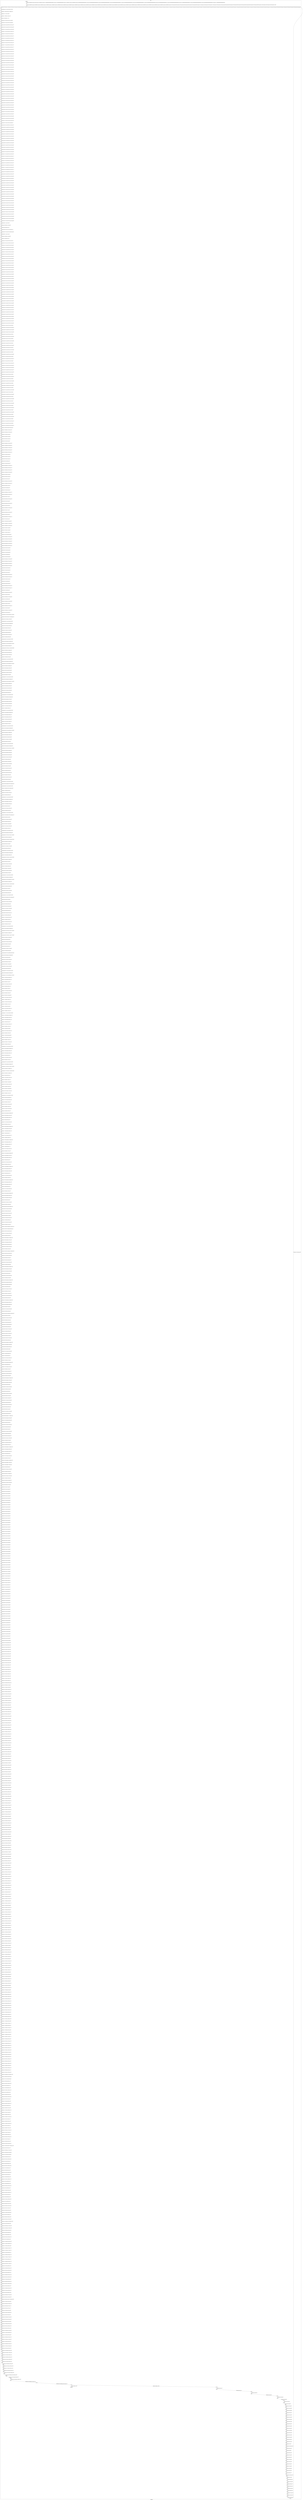 digraph G {
label="Btor2XCFA";
subgraph cluster_0 {
label="main";
main_init[];
l1[];
l3[];
l4[];
l5[];
l6[];
l7[];
l8[];
l9[];
l10[];
l11[];
l12[];
l13[];
l14[];
l15[];
l16[];
l17[];
l18[];
l19[];
l20[];
l21[];
l22[];
l23[];
l24[];
l25[];
l26[];
l27[];
l28[];
l29[];
l30[];
l31[];
l32[];
l33[];
l34[];
l35[];
l36[];
l37[];
l38[];
l39[];
l40[];
l41[];
l42[];
l43[];
l44[];
l45[];
l46[];
l47[];
l48[];
l49[];
l50[];
l51[];
l52[];
l53[];
l54[];
l55[];
l56[];
l57[];
l58[];
l59[];
l60[];
l61[];
l62[];
l63[];
l64[];
l65[];
l66[];
l67[];
l68[];
l69[];
l70[];
l71[];
l72[];
l73[];
l74[];
l75[];
l76[];
l77[];
l78[];
l79[];
l80[];
l81[];
l82[];
l83[];
l84[];
l85[];
l86[];
l87[];
l88[];
l89[];
l90[];
l91[];
l92[];
l93[];
l94[];
l95[];
l96[];
l97[];
l98[];
l99[];
l100[];
l101[];
l102[];
l103[];
l104[];
l105[];
l106[];
l107[];
l108[];
l109[];
l110[];
l111[];
l112[];
l113[];
l114[];
l115[];
l116[];
l117[];
l118[];
l119[];
l120[];
l121[];
l122[];
l123[];
l124[];
l125[];
l126[];
l127[];
l128[];
l129[];
l130[];
l131[];
l132[];
l133[];
l134[];
l135[];
l136[];
l137[];
l138[];
l139[];
l140[];
l141[];
l142[];
l143[];
l144[];
l145[];
l146[];
l147[];
l148[];
l149[];
l150[];
l151[];
l152[];
l153[];
l154[];
l155[];
l156[];
l157[];
l158[];
l159[];
l160[];
l161[];
l162[];
l163[];
l164[];
l165[];
l166[];
l167[];
l168[];
l169[];
l170[];
l171[];
l172[];
l173[];
l174[];
l175[];
l176[];
l177[];
l178[];
l179[];
l180[];
l181[];
l182[];
l183[];
l184[];
l185[];
l186[];
l187[];
l188[];
l189[];
l190[];
l191[];
l192[];
l193[];
l194[];
l195[];
l196[];
l197[];
l198[];
l199[];
l200[];
l201[];
l202[];
l203[];
l204[];
l205[];
l206[];
l207[];
l208[];
l209[];
l210[];
l211[];
l212[];
l213[];
l214[];
l215[];
l216[];
l217[];
l218[];
l219[];
l220[];
l221[];
l222[];
l223[];
l224[];
l225[];
l226[];
l227[];
l228[];
l229[];
l230[];
l231[];
l232[];
l233[];
l234[];
l235[];
l236[];
l237[];
l238[];
l239[];
l240[];
l241[];
l242[];
l243[];
l244[];
l245[];
l246[];
l247[];
l248[];
l249[];
l250[];
l251[];
l252[];
l253[];
l254[];
l255[];
l256[];
l257[];
l258[];
l259[];
l260[];
l261[];
l262[];
l263[];
l264[];
l265[];
l266[];
l267[];
l268[];
l269[];
l270[];
l271[];
l272[];
l273[];
l274[];
l275[];
l276[];
l277[];
l278[];
l279[];
l280[];
l281[];
l282[];
l283[];
l284[];
l285[];
l286[];
l287[];
l288[];
l289[];
l290[];
l291[];
l292[];
l293[];
l294[];
l295[];
l296[];
l297[];
l298[];
l299[];
l300[];
l301[];
l302[];
l303[];
l304[];
l305[];
l306[];
l307[];
l308[];
l309[];
l310[];
l311[];
l312[];
l313[];
l314[];
l315[];
l316[];
l317[];
l318[];
l319[];
l320[];
l321[];
l322[];
l323[];
l324[];
l325[];
l326[];
l327[];
l328[];
l329[];
l330[];
l331[];
l332[];
l333[];
l334[];
l335[];
l336[];
l337[];
l338[];
l339[];
l340[];
l341[];
l342[];
l343[];
l344[];
l345[];
l346[];
l347[];
l348[];
l349[];
l350[];
l351[];
l352[];
l353[];
l354[];
l355[];
l356[];
l357[];
l358[];
l359[];
l360[];
l361[];
l362[];
l363[];
l364[];
l365[];
l366[];
l367[];
l368[];
l369[];
l370[];
l371[];
l372[];
l373[];
l374[];
l375[];
l376[];
l377[];
l378[];
l379[];
l380[];
l381[];
l382[];
l383[];
l384[];
l385[];
l386[];
l387[];
l388[];
l389[];
l390[];
l391[];
l392[];
l393[];
l394[];
l395[];
l396[];
l397[];
l398[];
l399[];
l400[];
l401[];
l402[];
l403[];
l404[];
l405[];
l406[];
l407[];
l408[];
l409[];
l410[];
l411[];
l412[];
l413[];
l414[];
l415[];
l416[];
l417[];
l418[];
l419[];
l420[];
l421[];
l422[];
l423[];
l424[];
l425[];
l426[];
l427[];
l428[];
l429[];
l430[];
l431[];
l432[];
l433[];
l434[];
l435[];
l436[];
l437[];
l438[];
l439[];
l440[];
l441[];
l442[];
l443[];
l444[];
l445[];
l446[];
l447[];
l448[];
l449[];
l450[];
l451[];
l452[];
l453[];
l454[];
l455[];
l456[];
l457[];
l458[];
l459[];
l460[];
l461[];
l462[];
l463[];
l464[];
l465[];
l466[];
l467[];
l468[];
l469[];
l470[];
l471[];
l472[];
l473[];
l474[];
l475[];
l476[];
l477[];
l478[];
l479[];
l480[];
l481[];
l482[];
l483[];
l484[];
l485[];
l486[];
l487[];
l488[];
l489[];
l490[];
l491[];
l492[];
l493[];
l494[];
l495[];
l496[];
l497[];
l498[];
l499[];
l500[];
l501[];
l502[];
l503[];
l504[];
l505[];
l506[];
l507[];
l508[];
l509[];
l510[];
l511[];
l512[];
l513[];
l514[];
l515[];
l516[];
l517[];
l518[];
l519[];
l520[];
l521[];
l522[];
l523[];
l524[];
l525[];
l526[];
l527[];
l528[];
l529[];
l530[];
l531[];
l532[];
l533[];
l534[];
l535[];
l536[];
l537[];
l538[];
l539[];
l540[];
l541[];
l542[];
l543[];
l544[];
l545[];
l546[];
l547[];
l548[];
l549[];
l550[];
l551[];
l552[];
l553[];
l554[];
l555[];
l556[];
l557[];
l558[];
l559[];
l560[];
l561[];
l562[];
l563[];
l564[];
l565[];
l566[];
l567[];
l568[];
l569[];
l570[];
l571[];
l572[];
l573[];
l574[];
l575[];
l576[];
l577[];
l578[];
l579[];
l580[];
l581[];
l582[];
l583[];
l584[];
l585[];
l586[];
l587[];
l588[];
l589[];
l590[];
l591[];
l592[];
l593[];
l594[];
l595[];
l596[];
l597[];
l598[];
l599[];
l600[];
l601[];
l602[];
l603[];
l604[];
l605[];
l606[];
l607[];
l608[];
l609[];
l610[];
l611[];
l612[];
l613[];
l614[];
l615[];
l616[];
l617[];
l618[];
l619[];
l620[];
l621[];
l622[];
l623[];
l624[];
l625[];
l626[];
l627[];
l628[];
l629[];
l630[];
l631[];
l632[];
l633[];
l634[];
l635[];
l636[];
l637[];
l638[];
l639[];
l640[];
l641[];
l642[];
l643[];
l644[];
l645[];
l646[];
l647[];
l648[];
l649[];
l650[];
l651[];
l652[];
l653[];
l654[];
l655[];
l656[];
l657[];
l658[];
l659[];
l660[];
l661[];
l662[];
l663[];
l664[];
l665[];
l666[];
l667[];
l668[];
l669[];
l670[];
l671[];
l672[];
l673[];
l674[];
l675[];
l676[];
l677[];
l678[];
l679[];
l680[];
l681[];
l682[];
l683[];
l684[];
l685[];
l686[];
l687[];
l688[];
l689[];
l690[];
l691[];
l692[];
l693[];
l694[];
l695[];
l696[];
l697[];
l698[];
l699[];
l700[];
l701[];
l702[];
l703[];
l704[];
l705[];
l706[];
l707[];
l708[];
l709[];
l710[];
l711[];
l712[];
l713[];
l714[];
l715[];
l716[];
l717[];
l718[];
l719[];
l720[];
l721[];
l722[];
l723[];
l724[];
l725[];
l726[];
l727[];
l728[];
l729[];
l730[];
l731[];
l732[];
l733[];
l734[];
l735[];
l736[];
l737[];
l738[];
l739[];
l740[];
l741[];
l742[];
l743[];
l744[];
l745[];
l746[];
l747[];
l748[];
l749[];
l750[];
l751[];
l752[];
l753[];
l754[];
l755[];
l756[];
l757[];
l758[];
l759[];
l760[];
l761[];
l762[];
l763[];
l764[];
l765[];
l766[];
l767[];
l768[];
l769[];
l770[];
l771[];
l772[];
l773[];
l774[];
l775[];
l776[];
l777[];
l778[];
l779[];
l780[];
l781[];
l782[];
l783[];
l784[];
l785[];
l786[];
l787[];
l788[];
l789[];
l790[];
l791[];
l792[];
l793[];
l794[];
l795[];
l796[];
l797[];
l798[];
l799[];
l800[];
l801[];
l802[];
l803[];
l804[];
l805[];
l806[];
l807[];
l808[];
l809[];
l810[];
l811[];
l812[];
l813[];
l814[];
l815[];
l816[];
l817[];
l818[];
l819[];
l820[];
l821[];
l822[];
l823[];
l824[];
l825[];
l826[];
l827[];
l828[];
l829[];
l830[];
l831[];
l832[];
l833[];
l834[];
l835[];
l836[];
l837[];
l838[];
l839[];
l840[];
l841[];
l842[];
l843[];
l844[];
l845[];
l846[];
l847[];
l848[];
l849[];
l850[];
l851[];
l852[];
l853[];
l854[];
l855[];
l856[];
l857[];
l858[];
l859[];
l860[];
l861[];
l862[];
l863[];
l864[];
l865[];
l866[];
l867[];
l868[];
l869[];
l870[];
l871[];
l872[];
l873[];
l874[];
l875[];
l876[];
l877[];
l878[];
l879[];
l880[];
l881[];
l882[];
l883[];
l884[];
l885[];
l886[];
l887[];
l888[];
l889[];
l890[];
l891[];
l892[];
l893[];
l894[];
l895[];
l896[];
l897[];
l898[];
l899[];
l900[];
l901[];
l902[];
l903[];
l904[];
l905[];
l906[];
l907[];
l908[];
l909[];
l910[];
l911[];
l912[];
l913[];
l914[];
l915[];
l916[];
l917[];
l918[];
l919[];
l920[];
l921[];
l922[];
l923[];
l924[];
l925[];
l926[];
l927[];
l928[];
l929[];
l930[];
l931[];
l932[];
l933[];
l934[];
l935[];
l936[];
l937[];
l938[];
l939[];
l940[];
l941[];
l942[];
l943[];
l944[];
l945[];
l946[];
l947[];
l948[];
l949[];
l950[];
l951[];
l952[];
l953[];
l954[];
l955[];
l956[];
l957[];
l958[];
l959[];
l960[];
l961[];
l962[];
l963[];
l964[];
l965[];
l966[];
l967[];
l968[];
l969[];
l970[];
l971[];
l972[];
l973[];
l974[];
l975[];
l976[];
l977[];
l978[];
l979[];
l980[];
l981[];
l982[];
l983[];
l984[];
l985[];
l986[];
l987[];
l988[];
l989[];
l990[];
l991[];
l992[];
l993[];
l994[];
l995[];
l996[];
l997[];
l998[];
l999[];
l1000[];
l1001[];
l1002[];
l1003[];
l1004[];
l1005[];
l1006[];
l1007[];
l1008[];
l1009[];
l1010[];
l1011[];
l1012[];
l1013[];
l1014[];
l1015[];
l1016[];
l1017[];
l1018[];
l1019[];
l1020[];
l1021[];
l1022[];
l1023[];
l1024[];
l1025[];
l1026[];
l1027[];
l1028[];
l1029[];
l1030[];
l1031[];
l1032[];
l1033[];
l1034[];
l1035[];
l1036[];
l1037[];
l1038[];
l1039[];
l1040[];
l1041[];
l1042[];
l1043[];
l1044[];
l1045[];
l1046[];
l1047[];
l1048[];
l1049[];
l1050[];
l1051[];
l1052[];
l1053[];
l1054[];
l1055[];
l1056[];
l1057[];
l1058[];
l1059[];
l1060[];
l1061[];
l1062[];
l1063[];
l1064[];
l1065[];
l1066[];
l1067[];
l1068[];
l1069[];
l1070[];
l1071[];
l1072[];
main_error[];
l1073[];
l1074[];
l1075[];
l1076[];
l1077[];
l1078[];
l1079[];
l1080[];
l1081[];
l1082[];
l1083[];
l1084[];
l1085[];
l1086[];
l1087[];
l1088[];
l1089[];
l1090[];
l1091[];
l1092[];
l1093[];
l1094[];
l1095[];
l1096[];
l1097[];
l1098[];
l1099[];
l1100[];
l1101[];
l1102[];
l1103[];
l1104[];
l1105[];
l1106[];
l1107[];
l1108[];
l1109[];
l1110[];
l1111[];
l1112[];
l1113[];
l1114[];
l1115[];
l1116[];
l1117[];
l1118[];
l1119[];
l1120[];
l1121[];
l1122[];
l1123[];
main_init -> l1 [label="[(assign const_5 #b00000000),(assign const_56 #b0),(assign const_109 #b00000010),(assign const_114 #b00000000000000000000000000000001),(assign const_115 #b000000000000000000000000),(assign const_122 #b00000001),(assign const_166 #b00000000),(assign const_526 #b00000000000000000000000000000110),(assign const_540 #b00000000000000000000000000000010),(assign const_550 #b00000000000000000000000000000011),(assign const_559 #b00000000000000000000000000000111),(assign const_582 #b00000000000000000000000000001001),(assign const_591 #b00000000000000000000000000001011),(assign const_633 #b00000000000000000000000000000100),(assign const_642 #b00000000000000000000000000001101),(assign const_653 #b00000000000000000000000000000000),(assign const_677 #b00000000000000000000000000000101),(assign const_688 #b00000000000000000000000000001010),(assign const_699 #b00000000000000000000000000001100),(assign const_741 #b00000000000000000000000000001000)] "];
l3 -> l4 [label="[(havoc input_113),(havoc input_121),(havoc input_123),(havoc input_124),(havoc input_125),(havoc input_126),(havoc input_127),(havoc input_128),(havoc input_129),(havoc input_130),(havoc input_131),(havoc input_132),(havoc input_133),(havoc input_134),(havoc input_135),(havoc input_136),(havoc input_137),(havoc input_138),(havoc input_139),(havoc input_140),(havoc input_141),(havoc input_142),(havoc input_143),(havoc input_144),(havoc input_145),(havoc input_146),(havoc input_147),(havoc input_148),(havoc input_149),(havoc input_150),(havoc input_151),(havoc input_152),(havoc input_153),(havoc input_154),(havoc input_155),(havoc input_156),(havoc input_157),(havoc input_158),(havoc input_159),(havoc input_160),(havoc input_161),(havoc input_162),(havoc input_163),(havoc input_164),(havoc input_165),(havoc input_213),(havoc input_214),(havoc input_215),(havoc input_216),(havoc input_217),(havoc input_218),(havoc input_219),(havoc input_220),(havoc input_221),(havoc input_222),(havoc input_223),(havoc input_224),(havoc input_225),(havoc input_226),(havoc input_227),(havoc input_228),(havoc input_229),(havoc input_230),(havoc input_231),(havoc input_232),(havoc input_233),(havoc input_234),(havoc input_235),(havoc input_236),(havoc input_237),(havoc input_238),(havoc input_239),(havoc input_240),(havoc input_241),(havoc input_242),(havoc input_243),(havoc input_244),(havoc input_245),(havoc input_246),(havoc input_247),(havoc input_248),(havoc input_249),(havoc input_250),(havoc input_251),(havoc input_252),(havoc input_253),(havoc input_254),(havoc input_255),(havoc input_256)] "];
l4 -> l5 [label="[(assign comparison_110 (ite (= const_109 state_12) #b1 #b0))] "];
l5 -> l6 [label="[(assign binary_111 (bvand (bvnot state_107) comparison_110))] "];
l6 -> l7 [label="[(assign binary_116 (++ const_115 state_6))] "];
l7 -> l8 [label="[(assign binary_117 (bvadd const_114 binary_116))] "];
l8 -> l9 [label="[(assign slice_118 (extract binary_117 0 8))] "];
l9 -> l10 [label="[(assign ternary_119 (ite (= input_113 #b1) slice_118 state_6))] "];
l10 -> l11 [label="[(assign ternary_167 (ite (= input_113 #b1) const_166 state_8))] "];
l11 -> l12 [label="[(assign ternary_168 (ite (= input_165 #b1) const_122 ternary_167))] "];
l12 -> l13 [label="[(assign ternary_169 (ite (= input_164 #b1) const_122 ternary_168))] "];
l13 -> l14 [label="[(assign ternary_170 (ite (= input_163 #b1) const_122 ternary_169))] "];
l14 -> l15 [label="[(assign ternary_171 (ite (= input_162 #b1) const_122 ternary_170))] "];
l15 -> l16 [label="[(assign ternary_172 (ite (= input_161 #b1) const_122 ternary_171))] "];
l16 -> l17 [label="[(assign ternary_173 (ite (= input_160 #b1) const_122 ternary_172))] "];
l17 -> l18 [label="[(assign ternary_174 (ite (= input_159 #b1) const_122 ternary_173))] "];
l18 -> l19 [label="[(assign ternary_175 (ite (= input_158 #b1) const_122 ternary_174))] "];
l19 -> l20 [label="[(assign ternary_176 (ite (= input_157 #b1) const_122 ternary_175))] "];
l20 -> l21 [label="[(assign ternary_177 (ite (= input_156 #b1) const_122 ternary_176))] "];
l21 -> l22 [label="[(assign ternary_178 (ite (= input_155 #b1) const_122 ternary_177))] "];
l22 -> l23 [label="[(assign ternary_179 (ite (= input_154 #b1) const_122 ternary_178))] "];
l23 -> l24 [label="[(assign ternary_180 (ite (= input_153 #b1) const_122 ternary_179))] "];
l24 -> l25 [label="[(assign ternary_181 (ite (= input_152 #b1) const_122 ternary_180))] "];
l25 -> l26 [label="[(assign ternary_182 (ite (= input_151 #b1) const_122 ternary_181))] "];
l26 -> l27 [label="[(assign ternary_183 (ite (= input_150 #b1) const_122 ternary_182))] "];
l27 -> l28 [label="[(assign ternary_184 (ite (= input_149 #b1) const_122 ternary_183))] "];
l28 -> l29 [label="[(assign ternary_185 (ite (= input_148 #b1) const_122 ternary_184))] "];
l29 -> l30 [label="[(assign ternary_186 (ite (= input_147 #b1) const_122 ternary_185))] "];
l30 -> l31 [label="[(assign ternary_187 (ite (= input_146 #b1) const_122 ternary_186))] "];
l31 -> l32 [label="[(assign ternary_188 (ite (= input_145 #b1) const_122 ternary_187))] "];
l32 -> l33 [label="[(assign ternary_189 (ite (= input_144 #b1) const_122 ternary_188))] "];
l33 -> l34 [label="[(assign ternary_190 (ite (= input_143 #b1) const_122 ternary_189))] "];
l34 -> l35 [label="[(assign ternary_191 (ite (= input_142 #b1) const_122 ternary_190))] "];
l35 -> l36 [label="[(assign ternary_192 (ite (= input_141 #b1) const_122 ternary_191))] "];
l36 -> l37 [label="[(assign ternary_193 (ite (= input_140 #b1) const_122 ternary_192))] "];
l37 -> l38 [label="[(assign ternary_194 (ite (= input_139 #b1) const_122 ternary_193))] "];
l38 -> l39 [label="[(assign ternary_195 (ite (= input_138 #b1) const_122 ternary_194))] "];
l39 -> l40 [label="[(assign ternary_196 (ite (= input_137 #b1) const_122 ternary_195))] "];
l40 -> l41 [label="[(assign ternary_197 (ite (= input_136 #b1) const_122 ternary_196))] "];
l41 -> l42 [label="[(assign ternary_198 (ite (= input_135 #b1) const_122 ternary_197))] "];
l42 -> l43 [label="[(assign ternary_199 (ite (= input_134 #b1) const_122 ternary_198))] "];
l43 -> l44 [label="[(assign ternary_200 (ite (= input_133 #b1) const_122 ternary_199))] "];
l44 -> l45 [label="[(assign ternary_201 (ite (= input_132 #b1) const_122 ternary_200))] "];
l45 -> l46 [label="[(assign ternary_202 (ite (= input_131 #b1) const_122 ternary_201))] "];
l46 -> l47 [label="[(assign ternary_203 (ite (= input_130 #b1) const_122 ternary_202))] "];
l47 -> l48 [label="[(assign ternary_204 (ite (= input_129 #b1) const_122 ternary_203))] "];
l48 -> l49 [label="[(assign ternary_205 (ite (= input_128 #b1) const_122 ternary_204))] "];
l49 -> l50 [label="[(assign ternary_206 (ite (= input_127 #b1) const_122 ternary_205))] "];
l50 -> l51 [label="[(assign ternary_207 (ite (= input_126 #b1) const_122 ternary_206))] "];
l51 -> l52 [label="[(assign ternary_208 (ite (= input_125 #b1) const_122 ternary_207))] "];
l52 -> l53 [label="[(assign ternary_209 (ite (= input_124 #b1) const_122 ternary_208))] "];
l53 -> l54 [label="[(assign ternary_210 (ite (= input_123 #b1) const_122 ternary_209))] "];
l54 -> l55 [label="[(assign ternary_211 (ite (= input_121 #b1) const_122 ternary_210))] "];
l55 -> l56 [label="[(assign ternary_257 (ite (= input_113 #b1) const_166 state_10))] "];
l56 -> l57 [label="[(assign ternary_258 (ite (= input_256 #b1) const_122 ternary_257))] "];
l57 -> l58 [label="[(assign ternary_259 (ite (= input_255 #b1) const_122 ternary_258))] "];
l58 -> l59 [label="[(assign ternary_260 (ite (= input_254 #b1) const_122 ternary_259))] "];
l59 -> l60 [label="[(assign ternary_261 (ite (= input_253 #b1) const_122 ternary_260))] "];
l60 -> l61 [label="[(assign ternary_262 (ite (= input_252 #b1) const_122 ternary_261))] "];
l61 -> l62 [label="[(assign ternary_263 (ite (= input_251 #b1) const_122 ternary_262))] "];
l62 -> l63 [label="[(assign ternary_264 (ite (= input_250 #b1) const_122 ternary_263))] "];
l63 -> l64 [label="[(assign ternary_265 (ite (= input_249 #b1) const_122 ternary_264))] "];
l64 -> l65 [label="[(assign ternary_266 (ite (= input_248 #b1) const_122 ternary_265))] "];
l65 -> l66 [label="[(assign ternary_267 (ite (= input_247 #b1) const_122 ternary_266))] "];
l66 -> l67 [label="[(assign ternary_268 (ite (= input_246 #b1) const_122 ternary_267))] "];
l67 -> l68 [label="[(assign ternary_269 (ite (= input_245 #b1) const_122 ternary_268))] "];
l68 -> l69 [label="[(assign ternary_270 (ite (= input_244 #b1) const_122 ternary_269))] "];
l69 -> l70 [label="[(assign ternary_271 (ite (= input_243 #b1) const_122 ternary_270))] "];
l70 -> l71 [label="[(assign ternary_272 (ite (= input_242 #b1) const_122 ternary_271))] "];
l71 -> l72 [label="[(assign ternary_273 (ite (= input_241 #b1) const_122 ternary_272))] "];
l72 -> l73 [label="[(assign ternary_274 (ite (= input_240 #b1) const_122 ternary_273))] "];
l73 -> l74 [label="[(assign ternary_275 (ite (= input_239 #b1) const_122 ternary_274))] "];
l74 -> l75 [label="[(assign ternary_276 (ite (= input_238 #b1) const_122 ternary_275))] "];
l75 -> l76 [label="[(assign ternary_277 (ite (= input_237 #b1) const_122 ternary_276))] "];
l76 -> l77 [label="[(assign ternary_278 (ite (= input_236 #b1) const_122 ternary_277))] "];
l77 -> l78 [label="[(assign ternary_279 (ite (= input_235 #b1) const_122 ternary_278))] "];
l78 -> l79 [label="[(assign ternary_280 (ite (= input_234 #b1) const_122 ternary_279))] "];
l79 -> l80 [label="[(assign ternary_281 (ite (= input_233 #b1) const_122 ternary_280))] "];
l80 -> l81 [label="[(assign ternary_282 (ite (= input_232 #b1) const_122 ternary_281))] "];
l81 -> l82 [label="[(assign ternary_283 (ite (= input_231 #b1) const_122 ternary_282))] "];
l82 -> l83 [label="[(assign ternary_284 (ite (= input_230 #b1) const_122 ternary_283))] "];
l83 -> l84 [label="[(assign ternary_285 (ite (= input_229 #b1) const_122 ternary_284))] "];
l84 -> l85 [label="[(assign ternary_286 (ite (= input_228 #b1) const_122 ternary_285))] "];
l85 -> l86 [label="[(assign ternary_287 (ite (= input_227 #b1) const_122 ternary_286))] "];
l86 -> l87 [label="[(assign ternary_288 (ite (= input_226 #b1) const_122 ternary_287))] "];
l87 -> l88 [label="[(assign ternary_289 (ite (= input_225 #b1) const_122 ternary_288))] "];
l88 -> l89 [label="[(assign ternary_290 (ite (= input_224 #b1) const_122 ternary_289))] "];
l89 -> l90 [label="[(assign ternary_291 (ite (= input_223 #b1) const_122 ternary_290))] "];
l90 -> l91 [label="[(assign ternary_292 (ite (= input_222 #b1) const_122 ternary_291))] "];
l91 -> l92 [label="[(assign ternary_293 (ite (= input_221 #b1) const_122 ternary_292))] "];
l92 -> l93 [label="[(assign ternary_294 (ite (= input_220 #b1) const_122 ternary_293))] "];
l93 -> l94 [label="[(assign ternary_295 (ite (= input_219 #b1) const_122 ternary_294))] "];
l94 -> l95 [label="[(assign ternary_296 (ite (= input_218 #b1) const_122 ternary_295))] "];
l95 -> l96 [label="[(assign ternary_297 (ite (= input_217 #b1) const_122 ternary_296))] "];
l96 -> l97 [label="[(assign ternary_298 (ite (= input_216 #b1) const_122 ternary_297))] "];
l97 -> l98 [label="[(assign ternary_299 (ite (= input_215 #b1) const_122 ternary_298))] "];
l98 -> l99 [label="[(assign ternary_300 (ite (= input_214 #b1) const_122 ternary_299))] "];
l99 -> l100 [label="[(assign ternary_301 (ite (= input_213 #b1) const_122 ternary_300))] "];
l100 -> l101 [label="[(assign binary_303 (++ const_115 state_12))] "];
l101 -> l102 [label="[(assign binary_304 (bvadd const_114 binary_303))] "];
l102 -> l103 [label="[(assign slice_305 (extract binary_304 0 8))] "];
l103 -> l104 [label="[(assign ternary_306 (ite (= input_121 #b1) slice_305 state_12))] "];
l104 -> l105 [label="[(assign ternary_307 (ite (= input_213 #b1) slice_305 ternary_306))] "];
l105 -> l106 [label="[(assign binary_309 (++ const_115 state_14))] "];
l106 -> l107 [label="[(assign binary_310 (bvadd const_114 binary_309))] "];
l107 -> l108 [label="[(assign slice_311 (extract binary_310 0 8))] "];
l108 -> l109 [label="[(assign ternary_312 (ite (= input_162 #b1) slice_311 state_14))] "];
l109 -> l110 [label="[(assign ternary_313 (ite (= input_161 #b1) slice_311 ternary_312))] "];
l110 -> l111 [label="[(assign ternary_314 (ite (= input_160 #b1) slice_311 ternary_313))] "];
l111 -> l112 [label="[(assign ternary_315 (ite (= input_159 #b1) slice_311 ternary_314))] "];
l112 -> l113 [label="[(assign ternary_316 (ite (= input_158 #b1) slice_311 ternary_315))] "];
l113 -> l114 [label="[(assign ternary_317 (ite (= input_157 #b1) slice_311 ternary_316))] "];
l114 -> l115 [label="[(assign ternary_318 (ite (= input_156 #b1) slice_311 ternary_317))] "];
l115 -> l116 [label="[(assign ternary_319 (ite (= input_150 #b1) slice_311 ternary_318))] "];
l116 -> l117 [label="[(assign ternary_320 (ite (= input_147 #b1) slice_311 ternary_319))] "];
l117 -> l118 [label="[(assign ternary_321 (ite (= input_146 #b1) slice_311 ternary_320))] "];
l118 -> l119 [label="[(assign ternary_322 (ite (= input_144 #b1) slice_311 ternary_321))] "];
l119 -> l120 [label="[(assign ternary_323 (ite (= input_138 #b1) slice_311 ternary_322))] "];
l120 -> l121 [label="[(assign ternary_324 (ite (= input_137 #b1) slice_311 ternary_323))] "];
l121 -> l122 [label="[(assign ternary_325 (ite (= input_134 #b1) slice_311 ternary_324))] "];
l122 -> l123 [label="[(assign ternary_326 (ite (= input_133 #b1) slice_311 ternary_325))] "];
l123 -> l124 [label="[(assign ternary_327 (ite (= input_130 #b1) slice_311 ternary_326))] "];
l124 -> l125 [label="[(assign ternary_328 (ite (= input_129 #b1) slice_311 ternary_327))] "];
l125 -> l126 [label="[(assign ternary_329 (ite (= input_125 #b1) slice_311 ternary_328))] "];
l126 -> l127 [label="[(assign ternary_330 (ite (= input_124 #b1) slice_311 ternary_329))] "];
l127 -> l128 [label="[(assign ternary_331 (ite (= input_253 #b1) slice_311 ternary_330))] "];
l128 -> l129 [label="[(assign ternary_332 (ite (= input_252 #b1) slice_311 ternary_331))] "];
l129 -> l130 [label="[(assign ternary_333 (ite (= input_251 #b1) slice_311 ternary_332))] "];
l130 -> l131 [label="[(assign ternary_334 (ite (= input_250 #b1) slice_311 ternary_333))] "];
l131 -> l132 [label="[(assign ternary_335 (ite (= input_249 #b1) slice_311 ternary_334))] "];
l132 -> l133 [label="[(assign ternary_336 (ite (= input_248 #b1) slice_311 ternary_335))] "];
l133 -> l134 [label="[(assign ternary_337 (ite (= input_247 #b1) slice_311 ternary_336))] "];
l134 -> l135 [label="[(assign ternary_338 (ite (= input_241 #b1) slice_311 ternary_337))] "];
l135 -> l136 [label="[(assign ternary_339 (ite (= input_238 #b1) slice_311 ternary_338))] "];
l136 -> l137 [label="[(assign ternary_340 (ite (= input_237 #b1) slice_311 ternary_339))] "];
l137 -> l138 [label="[(assign ternary_341 (ite (= input_235 #b1) slice_311 ternary_340))] "];
l138 -> l139 [label="[(assign ternary_342 (ite (= input_229 #b1) slice_311 ternary_341))] "];
l139 -> l140 [label="[(assign ternary_343 (ite (= input_228 #b1) slice_311 ternary_342))] "];
l140 -> l141 [label="[(assign ternary_344 (ite (= input_225 #b1) slice_311 ternary_343))] "];
l141 -> l142 [label="[(assign ternary_345 (ite (= input_224 #b1) slice_311 ternary_344))] "];
l142 -> l143 [label="[(assign ternary_346 (ite (= input_221 #b1) slice_311 ternary_345))] "];
l143 -> l144 [label="[(assign ternary_347 (ite (= input_220 #b1) slice_311 ternary_346))] "];
l144 -> l145 [label="[(assign ternary_348 (ite (= input_216 #b1) slice_311 ternary_347))] "];
l145 -> l146 [label="[(assign ternary_349 (ite (= input_215 #b1) slice_311 ternary_348))] "];
l146 -> l147 [label="[(assign ternary_351 (ite (= input_144 #b1) const_122 state_16))] "];
l147 -> l148 [label="[(assign ternary_352 (ite (= input_130 #b1) const_122 ternary_351))] "];
l148 -> l149 [label="[(assign ternary_353 (ite (= input_235 #b1) const_122 ternary_352))] "];
l149 -> l150 [label="[(assign ternary_354 (ite (= input_221 #b1) const_122 ternary_353))] "];
l150 -> l151 [label="[(assign ternary_356 (ite (= input_125 #b1) const_122 state_18))] "];
l151 -> l152 [label="[(assign ternary_357 (ite (= input_216 #b1) const_122 ternary_356))] "];
l152 -> l153 [label="[(assign ternary_359 (ite (= input_147 #b1) const_122 state_20))] "];
l153 -> l154 [label="[(assign ternary_360 (ite (= input_238 #b1) const_122 ternary_359))] "];
l154 -> l155 [label="[(assign ternary_362 (ite (= input_162 #b1) const_122 state_22))] "];
l155 -> l156 [label="[(assign ternary_363 (ite (= input_253 #b1) const_122 ternary_362))] "];
l156 -> l157 [label="[(assign ternary_365 (ite (= input_129 #b1) const_122 state_24))] "];
l157 -> l158 [label="[(assign ternary_366 (ite (= input_220 #b1) const_122 ternary_365))] "];
l158 -> l159 [label="[(assign ternary_368 (ite (= input_138 #b1) const_122 state_26))] "];
l159 -> l160 [label="[(assign ternary_369 (ite (= input_229 #b1) const_122 ternary_368))] "];
l160 -> l161 [label="[(assign ternary_371 (ite (= input_161 #b1) const_122 state_28))] "];
l161 -> l162 [label="[(assign ternary_372 (ite (= input_252 #b1) const_122 ternary_371))] "];
l162 -> l163 [label="[(assign ternary_374 (ite (= input_150 #b1) const_122 state_30))] "];
l163 -> l164 [label="[(assign ternary_375 (ite (= input_137 #b1) const_122 ternary_374))] "];
l164 -> l165 [label="[(assign ternary_376 (ite (= input_133 #b1) const_122 ternary_375))] "];
l165 -> l166 [label="[(assign ternary_377 (ite (= input_241 #b1) const_122 ternary_376))] "];
l166 -> l167 [label="[(assign ternary_378 (ite (= input_228 #b1) const_122 ternary_377))] "];
l167 -> l168 [label="[(assign ternary_379 (ite (= input_224 #b1) const_122 ternary_378))] "];
l168 -> l169 [label="[(assign ternary_381 (ite (= input_124 #b1) const_122 state_32))] "];
l169 -> l170 [label="[(assign ternary_382 (ite (= input_215 #b1) const_122 ternary_381))] "];
l170 -> l171 [label="[(assign ternary_384 (ite (= input_160 #b1) const_122 state_34))] "];
l171 -> l172 [label="[(assign ternary_385 (ite (= input_251 #b1) const_122 ternary_384))] "];
l172 -> l173 [label="[(assign ternary_387 (ite (= input_159 #b1) const_122 state_36))] "];
l173 -> l174 [label="[(assign ternary_388 (ite (= input_250 #b1) const_122 ternary_387))] "];
l174 -> l175 [label="[(assign ternary_390 (ite (= input_158 #b1) const_122 state_38))] "];
l175 -> l176 [label="[(assign ternary_391 (ite (= input_249 #b1) const_122 ternary_390))] "];
l176 -> l177 [label="[(assign ternary_393 (ite (= input_157 #b1) const_122 state_40))] "];
l177 -> l178 [label="[(assign ternary_394 (ite (= input_248 #b1) const_122 ternary_393))] "];
l178 -> l179 [label="[(assign ternary_396 (ite (= input_134 #b1) const_122 state_42))] "];
l179 -> l180 [label="[(assign ternary_397 (ite (= input_225 #b1) const_122 ternary_396))] "];
l180 -> l181 [label="[(assign ternary_399 (ite (= input_146 #b1) const_122 state_44))] "];
l181 -> l182 [label="[(assign ternary_400 (ite (= input_237 #b1) const_122 ternary_399))] "];
l182 -> l183 [label="[(assign ternary_402 (ite (= input_156 #b1) const_122 state_46))] "];
l183 -> l184 [label="[(assign ternary_403 (ite (= input_247 #b1) const_122 ternary_402))] "];
l184 -> l185 [label="[(assign ternary_405 (ite (= input_128 #b1) const_122 state_48))] "];
l185 -> l186 [label="[(assign ternary_406 (ite (= input_219 #b1) const_122 ternary_405))] "];
l186 -> l187 [label="[(assign ternary_408 (ite (= input_136 #b1) const_122 state_50))] "];
l187 -> l188 [label="[(assign ternary_409 (ite (= input_227 #b1) const_122 ternary_408))] "];
l188 -> l189 [label="[(assign ternary_411 (ite (= input_149 #b1) const_122 state_52))] "];
l189 -> l190 [label="[(assign ternary_412 (ite (= input_240 #b1) const_122 ternary_411))] "];
l190 -> l191 [label="[(assign ternary_414 (ite (= input_143 #b1) const_122 state_54))] "];
l191 -> l192 [label="[(assign ternary_415 (ite (= input_234 #b1) const_122 ternary_414))] "];
l192 -> l193 [label="[(assign binary_418 (bvand (bvnot state_59) (bvnot input_165)))] "];
l193 -> l194 [label="[(assign binary_419 (bvand binary_418 (bvnot input_164)))] "];
l194 -> l195 [label="[(assign binary_420 (bvand binary_419 (bvnot input_163)))] "];
l195 -> l196 [label="[(assign binary_421 (bvor binary_420 input_155))] "];
l196 -> l197 [label="[(assign binary_422 (bvor binary_421 input_139))] "];
l197 -> l198 [label="[(assign binary_423 (bvor binary_422 input_126))] "];
l198 -> l199 [label="[(assign binary_425 (bvor state_61 input_165))] "];
l199 -> l200 [label="[(assign binary_426 (bvand binary_425 (bvnot input_155)))] "];
l200 -> l201 [label="[(assign binary_427 (bvand binary_426 (bvnot input_154)))] "];
l201 -> l202 [label="[(assign binary_428 (bvand binary_427 (bvnot input_153)))] "];
l202 -> l203 [label="[(assign binary_429 (bvand binary_428 (bvnot input_152)))] "];
l203 -> l204 [label="[(assign binary_430 (bvand binary_429 (bvnot input_151)))] "];
l204 -> l205 [label="[(assign binary_431 (bvor binary_430 input_148))] "];
l205 -> l206 [label="[(assign binary_432 (bvor binary_431 input_145))] "];
l206 -> l207 [label="[(assign binary_433 (bvor binary_432 input_142))] "];
l207 -> l208 [label="[(assign binary_436 (bvor state_65 input_164))] "];
l208 -> l209 [label="[(assign binary_437 (bvor binary_436 input_152))] "];
l209 -> l210 [label="[(assign binary_438 (bvand binary_437 (bvnot input_142)))] "];
l210 -> l211 [label="[(assign binary_439 (bvand binary_438 (bvnot input_141)))] "];
l211 -> l212 [label="[(assign binary_440 (bvand binary_439 (bvnot input_140)))] "];
l212 -> l213 [label="[(assign binary_441 (bvand binary_440 (bvnot input_139)))] "];
l213 -> l214 [label="[(assign binary_442 (bvor binary_441 input_135))] "];
l214 -> l215 [label="[(assign binary_443 (bvor binary_442 input_132))] "];
l215 -> l216 [label="[(assign binary_445 (bvor state_67 input_140))] "];
l216 -> l217 [label="[(assign binary_446 (bvand binary_445 (bvnot input_132)))] "];
l217 -> l218 [label="[(assign binary_447 (bvand binary_446 (bvnot input_131)))] "];
l218 -> l219 [label="[(assign binary_448 (bvor binary_447 input_127))] "];
l219 -> l220 [label="[(assign binary_450 (bvor state_69 input_163))] "];
l220 -> l221 [label="[(assign binary_451 (bvor binary_450 input_131))] "];
l221 -> l222 [label="[(assign binary_452 (bvand binary_451 (bvnot input_127)))] "];
l222 -> l223 [label="[(assign binary_453 (bvand binary_452 (bvnot input_126)))] "];
l223 -> l224 [label="[(assign binary_455 (bvor state_71 input_141))] "];
l224 -> l225 [label="[(assign binary_456 (bvand binary_455 (bvnot input_135)))] "];
l225 -> l226 [label="[(assign binary_458 (bvor state_73 input_153))] "];
l226 -> l227 [label="[(assign binary_459 (bvand binary_458 (bvnot input_145)))] "];
l227 -> l228 [label="[(assign binary_461 (bvor state_75 input_154))] "];
l228 -> l229 [label="[(assign binary_462 (bvand binary_461 (bvnot input_148)))] "];
l229 -> l230 [label="[(assign binary_464 (bvor state_77 input_151))] "];
l230 -> l231 [label="[(assign binary_465 (bvand binary_464 (bvnot input_123)))] "];
l231 -> l232 [label="[(assign binary_467 (bvor state_79 input_123))] "];
l232 -> l233 [label="[(assign binary_468 (bvand binary_467 (bvnot input_121)))] "];
l233 -> l234 [label="[(assign binary_470 (bvor state_81 input_121))] "];
l234 -> l235 [label="[(assign binary_472 (bvand state_83 (bvnot input_256)))] "];
l235 -> l236 [label="[(assign binary_473 (bvand binary_472 (bvnot input_255)))] "];
l236 -> l237 [label="[(assign binary_474 (bvand binary_473 (bvnot input_254)))] "];
l237 -> l238 [label="[(assign binary_475 (bvor binary_474 input_246))] "];
l238 -> l239 [label="[(assign binary_476 (bvor binary_475 input_230))] "];
l239 -> l240 [label="[(assign binary_477 (bvor binary_476 input_217))] "];
l240 -> l241 [label="[(assign binary_479 (bvor (bvnot state_85) input_256))] "];
l241 -> l242 [label="[(assign binary_480 (bvand binary_479 (bvnot input_246)))] "];
l242 -> l243 [label="[(assign binary_481 (bvand binary_480 (bvnot input_245)))] "];
l243 -> l244 [label="[(assign binary_482 (bvand binary_481 (bvnot input_244)))] "];
l244 -> l245 [label="[(assign binary_483 (bvand binary_482 (bvnot input_243)))] "];
l245 -> l246 [label="[(assign binary_484 (bvand binary_483 (bvnot input_242)))] "];
l246 -> l247 [label="[(assign binary_485 (bvor binary_484 input_239))] "];
l247 -> l248 [label="[(assign binary_486 (bvor binary_485 input_236))] "];
l248 -> l249 [label="[(assign binary_487 (bvor binary_486 input_233))] "];
l249 -> l250 [label="[(assign binary_490 (bvor state_89 input_255))] "];
l250 -> l251 [label="[(assign binary_491 (bvor binary_490 input_243))] "];
l251 -> l252 [label="[(assign binary_492 (bvand binary_491 (bvnot input_233)))] "];
l252 -> l253 [label="[(assign binary_493 (bvand binary_492 (bvnot input_232)))] "];
l253 -> l254 [label="[(assign binary_494 (bvand binary_493 (bvnot input_231)))] "];
l254 -> l255 [label="[(assign binary_495 (bvand binary_494 (bvnot input_230)))] "];
l255 -> l256 [label="[(assign binary_496 (bvor binary_495 input_226))] "];
l256 -> l257 [label="[(assign binary_497 (bvor binary_496 input_223))] "];
l257 -> l258 [label="[(assign binary_499 (bvor state_91 input_231))] "];
l258 -> l259 [label="[(assign binary_500 (bvand binary_499 (bvnot input_223)))] "];
l259 -> l260 [label="[(assign binary_501 (bvand binary_500 (bvnot input_222)))] "];
l260 -> l261 [label="[(assign binary_502 (bvor binary_501 input_218))] "];
l261 -> l262 [label="[(assign binary_504 (bvor state_93 input_254))] "];
l262 -> l263 [label="[(assign binary_505 (bvor binary_504 input_222))] "];
l263 -> l264 [label="[(assign binary_506 (bvand binary_505 (bvnot input_218)))] "];
l264 -> l265 [label="[(assign binary_507 (bvand binary_506 (bvnot input_217)))] "];
l265 -> l266 [label="[(assign binary_509 (bvor state_95 input_232))] "];
l266 -> l267 [label="[(assign binary_510 (bvand binary_509 (bvnot input_226)))] "];
l267 -> l268 [label="[(assign binary_512 (bvor state_97 input_244))] "];
l268 -> l269 [label="[(assign binary_513 (bvand binary_512 (bvnot input_236)))] "];
l269 -> l270 [label="[(assign binary_515 (bvor state_99 input_245))] "];
l270 -> l271 [label="[(assign binary_516 (bvand binary_515 (bvnot input_239)))] "];
l271 -> l272 [label="[(assign binary_518 (bvor state_101 input_242))] "];
l272 -> l273 [label="[(assign binary_519 (bvand binary_518 (bvnot input_214)))] "];
l273 -> l274 [label="[(assign binary_521 (bvor state_103 input_214))] "];
l274 -> l275 [label="[(assign binary_522 (bvand binary_521 (bvnot input_213)))] "];
l275 -> l276 [label="[(assign binary_524 (bvor state_105 input_213))] "];
l276 -> l277 [label="[(assign comparison_527 (ite (bvule const_526 binary_116) #b1 #b0))] "];
l277 -> l278 [label="[(assign binary_528 (bvand (bvnot state_57) (bvnot comparison_527)))] "];
l278 -> l279 [label="[(assign binary_529 (bvor (bvnot input_113) binary_528))] "];
l279 -> l280 [label="[(assign comparison_530 (ite (= const_166 state_8) #b1 #b0))] "];
l280 -> l281 [label="[(assign binary_531 (bvand (bvnot state_59) comparison_530))] "];
l281 -> l282 [label="[(assign binary_532 (bvor (bvnot input_165) binary_531))] "];
l282 -> l283 [label="[(assign binary_533 (bvand binary_529 binary_532))] "];
l283 -> l284 [label="[(assign binary_534 (bvor binary_531 (bvnot input_164)))] "];
l284 -> l285 [label="[(assign binary_535 (bvand binary_533 binary_534))] "];
l285 -> l286 [label="[(assign binary_536 (bvor binary_531 (bvnot input_163)))] "];
l286 -> l287 [label="[(assign binary_537 (bvand binary_535 binary_536))] "];
l287 -> l288 [label="[(assign comparison_538 (ite (= const_166 state_22) #b1 #b0))] "];
l288 -> l289 [label="[(assign binary_539 (bvand comparison_530 comparison_538))] "];
l289 -> l290 [label="[(assign comparison_541 (ite (bvule const_540 binary_116) #b1 #b0))] "];
l290 -> l291 [label="[(assign binary_542 (bvand binary_539 comparison_541))] "];
l291 -> l292 [label="[(assign comparison_543 (ite (bvule binary_116 const_526) #b1 #b0))] "];
l292 -> l293 [label="[(assign binary_544 (bvand binary_542 comparison_543))] "];
l293 -> l294 [label="[(assign binary_545 (bvand (bvnot state_59) binary_544))] "];
l294 -> l295 [label="[(assign binary_546 (bvor (bvnot input_162) binary_545))] "];
l295 -> l296 [label="[(assign binary_547 (bvand binary_537 binary_546))] "];
l296 -> l297 [label="[(assign comparison_548 (ite (= const_166 state_28) #b1 #b0))] "];
l297 -> l298 [label="[(assign binary_549 (bvand comparison_530 comparison_548))] "];
l298 -> l299 [label="[(assign comparison_551 (ite (bvule const_550 binary_116) #b1 #b0))] "];
l299 -> l300 [label="[(assign binary_552 (bvand binary_549 comparison_551))] "];
l300 -> l301 [label="[(assign binary_553 (bvand comparison_543 binary_552))] "];
l301 -> l302 [label="[(assign binary_554 (bvand (bvnot state_59) binary_553))] "];
l302 -> l303 [label="[(assign binary_555 (bvor (bvnot input_161) binary_554))] "];
l303 -> l304 [label="[(assign binary_556 (bvand binary_547 binary_555))] "];
l304 -> l305 [label="[(assign comparison_557 (ite (= const_166 state_34) #b1 #b0))] "];
l305 -> l306 [label="[(assign binary_558 (bvand comparison_530 comparison_557))] "];
l306 -> l307 [label="[(assign comparison_560 (ite (bvule const_559 binary_116) #b1 #b0))] "];
l307 -> l308 [label="[(assign binary_561 (bvand binary_558 comparison_560))] "];
l308 -> l309 [label="[(assign binary_562 (bvand comparison_543 binary_561))] "];
l309 -> l310 [label="[(assign binary_563 (bvand (bvnot state_59) binary_562))] "];
l310 -> l311 [label="[(assign binary_564 (bvor (bvnot input_160) binary_563))] "];
l311 -> l312 [label="[(assign binary_565 (bvand binary_556 binary_564))] "];
l312 -> l313 [label="[(assign comparison_566 (ite (= const_166 state_36) #b1 #b0))] "];
l313 -> l314 [label="[(assign binary_567 (bvand comparison_530 comparison_566))] "];
l314 -> l315 [label="[(assign binary_568 (bvand comparison_527 binary_567))] "];
l315 -> l316 [label="[(assign binary_569 (bvand comparison_543 binary_568))] "];
l316 -> l317 [label="[(assign binary_570 (bvand (bvnot state_59) binary_569))] "];
l317 -> l318 [label="[(assign binary_571 (bvor (bvnot input_159) binary_570))] "];
l318 -> l319 [label="[(assign binary_572 (bvand binary_565 binary_571))] "];
l319 -> l320 [label="[(assign comparison_573 (ite (= const_166 state_38) #b1 #b0))] "];
l320 -> l321 [label="[(assign binary_574 (bvand comparison_530 comparison_573))] "];
l321 -> l322 [label="[(assign binary_575 (bvand comparison_560 binary_574))] "];
l322 -> l323 [label="[(assign binary_576 (bvand comparison_543 binary_575))] "];
l323 -> l324 [label="[(assign binary_577 (bvand (bvnot state_59) binary_576))] "];
l324 -> l325 [label="[(assign binary_578 (bvor (bvnot input_158) binary_577))] "];
l325 -> l326 [label="[(assign binary_579 (bvand binary_572 binary_578))] "];
l326 -> l327 [label="[(assign comparison_580 (ite (= const_166 state_40) #b1 #b0))] "];
l327 -> l328 [label="[(assign binary_581 (bvand comparison_530 comparison_580))] "];
l328 -> l329 [label="[(assign comparison_583 (ite (bvule const_582 binary_116) #b1 #b0))] "];
l329 -> l330 [label="[(assign binary_584 (bvand binary_581 comparison_583))] "];
l330 -> l331 [label="[(assign binary_585 (bvand comparison_543 binary_584))] "];
l331 -> l332 [label="[(assign binary_586 (bvand (bvnot state_59) binary_585))] "];
l332 -> l333 [label="[(assign binary_587 (bvor (bvnot input_157) binary_586))] "];
l333 -> l334 [label="[(assign binary_588 (bvand binary_579 binary_587))] "];
l334 -> l335 [label="[(assign comparison_589 (ite (= const_166 state_46) #b1 #b0))] "];
l335 -> l336 [label="[(assign binary_590 (bvand comparison_530 comparison_589))] "];
l336 -> l337 [label="[(assign comparison_592 (ite (bvule const_591 binary_116) #b1 #b0))] "];
l337 -> l338 [label="[(assign binary_593 (bvand binary_590 comparison_592))] "];
l338 -> l339 [label="[(assign binary_594 (bvand comparison_543 binary_593))] "];
l339 -> l340 [label="[(assign binary_595 (bvand (bvnot state_59) binary_594))] "];
l340 -> l341 [label="[(assign binary_596 (bvor (bvnot input_156) binary_595))] "];
l341 -> l342 [label="[(assign binary_597 (bvand binary_588 binary_596))] "];
l342 -> l343 [label="[(assign binary_598 (bvand state_61 comparison_530))] "];
l343 -> l344 [label="[(assign binary_599 (bvor (bvnot input_155) binary_598))] "];
l344 -> l345 [label="[(assign binary_600 (bvand binary_597 binary_599))] "];
l345 -> l346 [label="[(assign binary_601 (bvor binary_598 (bvnot input_154)))] "];
l346 -> l347 [label="[(assign binary_602 (bvand binary_600 binary_601))] "];
l347 -> l348 [label="[(assign binary_603 (bvor binary_598 (bvnot input_153)))] "];
l348 -> l349 [label="[(assign binary_604 (bvand binary_602 binary_603))] "];
l349 -> l350 [label="[(assign binary_605 (bvor binary_598 (bvnot input_152)))] "];
l350 -> l351 [label="[(assign binary_606 (bvand binary_604 binary_605))] "];
l351 -> l352 [label="[(assign comparison_607 (ite (= const_166 state_54) #b1 #b0))] "];
l352 -> l353 [label="[(assign binary_608 (bvand comparison_530 (bvnot comparison_607)))] "];
l353 -> l354 [label="[(assign comparison_609 (ite (= const_166 state_50) #b1 #b0))] "];
l354 -> l355 [label="[(assign binary_610 (bvand binary_608 (bvnot comparison_609)))] "];
l355 -> l356 [label="[(assign binary_611 (bvand state_61 binary_610))] "];
l356 -> l357 [label="[(assign binary_612 (bvor (bvnot input_151) binary_611))] "];
l357 -> l358 [label="[(assign binary_613 (bvand binary_606 binary_612))] "];
l358 -> l359 [label="[(assign comparison_614 (ite (= const_166 state_30) #b1 #b0))] "];
l359 -> l360 [label="[(assign binary_615 (bvand comparison_530 comparison_614))] "];
l360 -> l361 [label="[(assign binary_616 (bvand comparison_527 binary_615))] "];
l361 -> l362 [label="[(assign binary_617 (bvand comparison_543 binary_616))] "];
l362 -> l363 [label="[(assign binary_618 (bvand state_61 binary_617))] "];
l363 -> l364 [label="[(assign binary_619 (bvor (bvnot input_150) binary_618))] "];
l364 -> l365 [label="[(assign binary_620 (bvand binary_613 binary_619))] "];
l365 -> l366 [label="[(assign comparison_621 (ite (= const_166 state_48) #b1 #b0))] "];
l366 -> l367 [label="[(assign binary_622 (bvand comparison_530 (bvnot comparison_621)))] "];
l367 -> l368 [label="[(assign binary_623 (bvand state_61 binary_622))] "];
l368 -> l369 [label="[(assign binary_624 (bvor (bvnot input_149) binary_623))] "];
l369 -> l370 [label="[(assign binary_625 (bvand binary_620 binary_624))] "];
l370 -> l371 [label="[(assign binary_626 (bvand state_75 comparison_530))] "];
l371 -> l372 [label="[(assign binary_627 (bvor (bvnot input_148) binary_626))] "];
l372 -> l373 [label="[(assign binary_628 (bvand binary_625 binary_627))] "];
l373 -> l374 [label="[(assign comparison_629 (ite (= const_166 state_20) #b1 #b0))] "];
l374 -> l375 [label="[(assign binary_630 (bvand comparison_530 comparison_629))] "];
l375 -> l376 [label="[(assign comparison_631 (ite (bvule const_114 binary_116) #b1 #b0))] "];
l376 -> l377 [label="[(assign binary_632 (bvand binary_630 comparison_631))] "];
l377 -> l378 [label="[(assign comparison_634 (ite (bvule binary_116 const_633) #b1 #b0))] "];
l378 -> l379 [label="[(assign binary_635 (bvand binary_632 comparison_634))] "];
l379 -> l380 [label="[(assign binary_636 (bvand state_75 binary_635))] "];
l380 -> l381 [label="[(assign binary_637 (bvor (bvnot input_147) binary_636))] "];
l381 -> l382 [label="[(assign binary_638 (bvand binary_628 binary_637))] "];
l382 -> l383 [label="[(assign comparison_639 (ite (= const_166 state_44) #b1 #b0))] "];
l383 -> l384 [label="[(assign binary_640 (bvand comparison_530 comparison_639))] "];
l384 -> l385 [label="[(assign binary_641 (bvand comparison_583 binary_640))] "];
l385 -> l386 [label="[(assign comparison_643 (ite (bvule binary_116 const_642) #b1 #b0))] "];
l386 -> l387 [label="[(assign binary_644 (bvand binary_641 comparison_643))] "];
l387 -> l388 [label="[(assign binary_645 (bvand state_75 binary_644))] "];
l388 -> l389 [label="[(assign binary_646 (bvor (bvnot input_146) binary_645))] "];
l389 -> l390 [label="[(assign binary_647 (bvand binary_638 binary_646))] "];
l390 -> l391 [label="[(assign binary_648 (bvand state_73 comparison_530))] "];
l391 -> l392 [label="[(assign binary_649 (bvor (bvnot input_145) binary_648))] "];
l392 -> l393 [label="[(assign binary_650 (bvand binary_647 binary_649))] "];
l393 -> l394 [label="[(assign comparison_651 (ite (= const_166 state_16) #b1 #b0))] "];
l394 -> l395 [label="[(assign binary_652 (bvand comparison_530 comparison_651))] "];
l395 -> l396 [label="[(assign comparison_654 (ite (bvule const_653 binary_116) #b1 #b0))] "];
l396 -> l397 [label="[(assign binary_655 (bvand binary_652 comparison_654))] "];
l397 -> l398 [label="[(assign comparison_656 (ite (bvule binary_116 const_540) #b1 #b0))] "];
l398 -> l399 [label="[(assign binary_657 (bvand binary_655 comparison_656))] "];
l399 -> l400 [label="[(assign binary_658 (bvand state_73 binary_657))] "];
l400 -> l401 [label="[(assign binary_659 (bvor (bvnot input_144) binary_658))] "];
l401 -> l402 [label="[(assign binary_660 (bvand binary_650 binary_659))] "];
l402 -> l403 [label="[(assign comparison_661 (ite (= const_166 state_52) #b1 #b0))] "];
l403 -> l404 [label="[(assign binary_662 (bvand comparison_530 (bvnot comparison_661)))] "];
l404 -> l405 [label="[(assign binary_663 (bvand state_73 binary_662))] "];
l405 -> l406 [label="[(assign binary_664 (bvor (bvnot input_143) binary_663))] "];
l406 -> l407 [label="[(assign binary_665 (bvand binary_660 binary_664))] "];
l407 -> l408 [label="[(assign binary_666 (bvand state_65 comparison_530))] "];
l408 -> l409 [label="[(assign binary_667 (bvor (bvnot input_142) binary_666))] "];
l409 -> l410 [label="[(assign binary_668 (bvand binary_665 binary_667))] "];
l410 -> l411 [label="[(assign binary_669 (bvor binary_666 (bvnot input_141)))] "];
l411 -> l412 [label="[(assign binary_670 (bvand binary_668 binary_669))] "];
l412 -> l413 [label="[(assign binary_671 (bvor binary_666 (bvnot input_140)))] "];
l413 -> l414 [label="[(assign binary_672 (bvand binary_670 binary_671))] "];
l414 -> l415 [label="[(assign binary_673 (bvor binary_666 (bvnot input_139)))] "];
l415 -> l416 [label="[(assign binary_674 (bvand binary_672 binary_673))] "];
l416 -> l417 [label="[(assign comparison_675 (ite (= const_166 state_26) #b1 #b0))] "];
l417 -> l418 [label="[(assign binary_676 (bvand comparison_530 comparison_675))] "];
l418 -> l419 [label="[(assign comparison_678 (ite (bvule const_677 binary_116) #b1 #b0))] "];
l419 -> l420 [label="[(assign binary_679 (bvand binary_676 comparison_678))] "];
l420 -> l421 [label="[(assign comparison_680 (ite (bvule binary_116 const_677) #b1 #b0))] "];
l421 -> l422 [label="[(assign binary_681 (bvand binary_679 comparison_680))] "];
l422 -> l423 [label="[(assign binary_682 (bvand state_65 binary_681))] "];
l423 -> l424 [label="[(assign binary_683 (bvor (bvnot input_138) binary_682))] "];
l424 -> l425 [label="[(assign binary_684 (bvand binary_674 binary_683))] "];
l425 -> l426 [label="[(assign binary_685 (bvand state_65 binary_617))] "];
l426 -> l427 [label="[(assign binary_686 (bvor (bvnot input_137) binary_685))] "];
l427 -> l428 [label="[(assign binary_687 (bvand binary_684 binary_686))] "];
l428 -> l429 [label="[(assign comparison_689 (ite (bvule const_688 binary_309) #b1 #b0))] "];
l429 -> l430 [label="[(assign binary_690 (bvand comparison_530 comparison_689))] "];
l430 -> l431 [label="[(assign binary_691 (bvand state_65 binary_690))] "];
l431 -> l432 [label="[(assign binary_692 (bvor (bvnot input_136) binary_691))] "];
l432 -> l433 [label="[(assign binary_693 (bvand binary_687 binary_692))] "];
l433 -> l434 [label="[(assign binary_694 (bvand state_71 comparison_530))] "];
l434 -> l435 [label="[(assign binary_695 (bvor (bvnot input_135) binary_694))] "];
l435 -> l436 [label="[(assign binary_696 (bvand binary_693 binary_695))] "];
l436 -> l437 [label="[(assign comparison_697 (ite (= const_166 state_42) #b1 #b0))] "];
l437 -> l438 [label="[(assign binary_698 (bvand comparison_530 comparison_697))] "];
l438 -> l439 [label="[(assign comparison_700 (ite (bvule const_699 binary_116) #b1 #b0))] "];
l439 -> l440 [label="[(assign binary_701 (bvand binary_698 comparison_700))] "];
l440 -> l441 [label="[(assign binary_702 (bvand comparison_543 binary_701))] "];
l441 -> l442 [label="[(assign binary_703 (bvand state_71 binary_702))] "];
l442 -> l443 [label="[(assign binary_704 (bvor (bvnot input_134) binary_703))] "];
l443 -> l444 [label="[(assign binary_705 (bvand binary_696 binary_704))] "];
l444 -> l445 [label="[(assign binary_706 (bvand state_71 binary_617))] "];
l445 -> l446 [label="[(assign binary_707 (bvor (bvnot input_133) binary_706))] "];
l446 -> l447 [label="[(assign binary_708 (bvand binary_705 binary_707))] "];
l447 -> l448 [label="[(assign binary_709 (bvand state_67 comparison_530))] "];
l448 -> l449 [label="[(assign binary_710 (bvor (bvnot input_132) binary_709))] "];
l449 -> l450 [label="[(assign binary_711 (bvand binary_708 binary_710))] "];
l450 -> l451 [label="[(assign binary_712 (bvor binary_709 (bvnot input_131)))] "];
l451 -> l452 [label="[(assign binary_713 (bvand binary_711 binary_712))] "];
l452 -> l453 [label="[(assign binary_714 (bvand state_67 binary_657))] "];
l453 -> l454 [label="[(assign binary_715 (bvor (bvnot input_130) binary_714))] "];
l454 -> l455 [label="[(assign binary_716 (bvand binary_713 binary_715))] "];
l455 -> l456 [label="[(assign comparison_717 (ite (= const_166 state_24) #b1 #b0))] "];
l456 -> l457 [label="[(assign binary_718 (bvand comparison_530 comparison_717))] "];
l457 -> l458 [label="[(assign binary_719 (bvand comparison_678 binary_718))] "];
l458 -> l459 [label="[(assign binary_720 (bvand comparison_680 binary_719))] "];
l459 -> l460 [label="[(assign binary_721 (bvand state_67 binary_720))] "];
l460 -> l461 [label="[(assign binary_722 (bvor (bvnot input_129) binary_721))] "];
l461 -> l462 [label="[(assign binary_723 (bvand binary_716 binary_722))] "];
l462 -> l463 [label="[(assign binary_724 (bvand state_67 binary_690))] "];
l463 -> l464 [label="[(assign binary_725 (bvor (bvnot input_128) binary_724))] "];
l464 -> l465 [label="[(assign binary_726 (bvand binary_723 binary_725))] "];
l465 -> l466 [label="[(assign binary_727 (bvand state_69 comparison_530))] "];
l466 -> l467 [label="[(assign binary_728 (bvor (bvnot input_127) binary_727))] "];
l467 -> l468 [label="[(assign binary_729 (bvand binary_726 binary_728))] "];
l468 -> l469 [label="[(assign binary_730 (bvor binary_727 (bvnot input_126)))] "];
l469 -> l470 [label="[(assign binary_731 (bvand binary_729 binary_730))] "];
l470 -> l471 [label="[(assign comparison_732 (ite (= const_166 state_18) #b1 #b0))] "];
l471 -> l472 [label="[(assign binary_733 (bvand comparison_530 comparison_732))] "];
l472 -> l473 [label="[(assign binary_734 (bvand comparison_654 binary_733))] "];
l473 -> l474 [label="[(assign binary_735 (bvand comparison_634 binary_734))] "];
l474 -> l475 [label="[(assign binary_736 (bvand state_69 binary_735))] "];
l475 -> l476 [label="[(assign binary_737 (bvor (bvnot input_125) binary_736))] "];
l476 -> l477 [label="[(assign binary_738 (bvand binary_731 binary_737))] "];
l477 -> l478 [label="[(assign comparison_739 (ite (= const_166 state_32) #b1 #b0))] "];
l478 -> l479 [label="[(assign binary_740 (bvand comparison_530 comparison_739))] "];
l479 -> l480 [label="[(assign comparison_742 (ite (bvule const_741 binary_116) #b1 #b0))] "];
l480 -> l481 [label="[(assign binary_743 (bvand binary_740 comparison_742))] "];
l481 -> l482 [label="[(assign comparison_744 (ite (bvule binary_116 const_582) #b1 #b0))] "];
l482 -> l483 [label="[(assign binary_745 (bvand binary_743 comparison_744))] "];
l483 -> l484 [label="[(assign binary_746 (bvand state_69 binary_745))] "];
l484 -> l485 [label="[(assign binary_747 (bvor (bvnot input_124) binary_746))] "];
l485 -> l486 [label="[(assign binary_748 (bvand binary_738 binary_747))] "];
l486 -> l487 [label="[(assign binary_749 (bvand state_77 comparison_530))] "];
l487 -> l488 [label="[(assign binary_750 (bvor (bvnot input_123) binary_749))] "];
l488 -> l489 [label="[(assign binary_751 (bvand binary_748 binary_750))] "];
l489 -> l490 [label="[(assign binary_752 (bvand state_79 comparison_530))] "];
l490 -> l491 [label="[(assign binary_753 (bvor (bvnot input_121) binary_752))] "];
l491 -> l492 [label="[(assign binary_754 (bvand binary_751 binary_753))] "];
l492 -> l493 [label="[(assign comparison_755 (ite (= const_166 state_10) #b1 #b0))] "];
l493 -> l494 [label="[(assign binary_756 (bvand state_83 comparison_755))] "];
l494 -> l495 [label="[(assign binary_757 (bvor (bvnot input_256) binary_756))] "];
l495 -> l496 [label="[(assign binary_758 (bvand binary_754 binary_757))] "];
l496 -> l497 [label="[(assign binary_759 (bvor binary_756 (bvnot input_255)))] "];
l497 -> l498 [label="[(assign binary_760 (bvand binary_758 binary_759))] "];
l498 -> l499 [label="[(assign binary_761 (bvor binary_756 (bvnot input_254)))] "];
l499 -> l500 [label="[(assign binary_762 (bvand binary_760 binary_761))] "];
l500 -> l501 [label="[(assign binary_763 (bvand comparison_538 comparison_755))] "];
l501 -> l502 [label="[(assign binary_764 (bvand comparison_541 binary_763))] "];
l502 -> l503 [label="[(assign binary_765 (bvand comparison_543 binary_764))] "];
l503 -> l504 [label="[(assign binary_766 (bvand state_83 binary_765))] "];
l504 -> l505 [label="[(assign binary_767 (bvor (bvnot input_253) binary_766))] "];
l505 -> l506 [label="[(assign binary_768 (bvand binary_762 binary_767))] "];
l506 -> l507 [label="[(assign binary_769 (bvand comparison_548 comparison_755))] "];
l507 -> l508 [label="[(assign binary_770 (bvand comparison_551 binary_769))] "];
l508 -> l509 [label="[(assign binary_771 (bvand comparison_543 binary_770))] "];
l509 -> l510 [label="[(assign binary_772 (bvand state_83 binary_771))] "];
l510 -> l511 [label="[(assign binary_773 (bvor (bvnot input_252) binary_772))] "];
l511 -> l512 [label="[(assign binary_774 (bvand binary_768 binary_773))] "];
l512 -> l513 [label="[(assign binary_775 (bvand comparison_557 comparison_755))] "];
l513 -> l514 [label="[(assign binary_776 (bvand comparison_560 binary_775))] "];
l514 -> l515 [label="[(assign binary_777 (bvand comparison_543 binary_776))] "];
l515 -> l516 [label="[(assign binary_778 (bvand state_83 binary_777))] "];
l516 -> l517 [label="[(assign binary_779 (bvor (bvnot input_251) binary_778))] "];
l517 -> l518 [label="[(assign binary_780 (bvand binary_774 binary_779))] "];
l518 -> l519 [label="[(assign binary_781 (bvand comparison_566 comparison_755))] "];
l519 -> l520 [label="[(assign binary_782 (bvand comparison_527 binary_781))] "];
l520 -> l521 [label="[(assign binary_783 (bvand comparison_543 binary_782))] "];
l521 -> l522 [label="[(assign binary_784 (bvand state_83 binary_783))] "];
l522 -> l523 [label="[(assign binary_785 (bvor (bvnot input_250) binary_784))] "];
l523 -> l524 [label="[(assign binary_786 (bvand binary_780 binary_785))] "];
l524 -> l525 [label="[(assign binary_787 (bvand comparison_573 comparison_755))] "];
l525 -> l526 [label="[(assign binary_788 (bvand comparison_560 binary_787))] "];
l526 -> l527 [label="[(assign binary_789 (bvand comparison_543 binary_788))] "];
l527 -> l528 [label="[(assign binary_790 (bvand state_83 binary_789))] "];
l528 -> l529 [label="[(assign binary_791 (bvor (bvnot input_249) binary_790))] "];
l529 -> l530 [label="[(assign binary_792 (bvand binary_786 binary_791))] "];
l530 -> l531 [label="[(assign binary_793 (bvand comparison_580 comparison_755))] "];
l531 -> l532 [label="[(assign binary_794 (bvand comparison_583 binary_793))] "];
l532 -> l533 [label="[(assign binary_795 (bvand comparison_543 binary_794))] "];
l533 -> l534 [label="[(assign binary_796 (bvand state_83 binary_795))] "];
l534 -> l535 [label="[(assign binary_797 (bvor (bvnot input_248) binary_796))] "];
l535 -> l536 [label="[(assign binary_798 (bvand binary_792 binary_797))] "];
l536 -> l537 [label="[(assign binary_799 (bvand comparison_589 comparison_755))] "];
l537 -> l538 [label="[(assign binary_800 (bvand comparison_592 binary_799))] "];
l538 -> l539 [label="[(assign binary_801 (bvand comparison_543 binary_800))] "];
l539 -> l540 [label="[(assign binary_802 (bvand state_83 binary_801))] "];
l540 -> l541 [label="[(assign binary_803 (bvor (bvnot input_247) binary_802))] "];
l541 -> l542 [label="[(assign binary_804 (bvand binary_798 binary_803))] "];
l542 -> l543 [label="[(assign binary_805 (bvand (bvnot state_85) comparison_755))] "];
l543 -> l544 [label="[(assign binary_806 (bvor (bvnot input_246) binary_805))] "];
l544 -> l545 [label="[(assign binary_807 (bvand binary_804 binary_806))] "];
l545 -> l546 [label="[(assign binary_808 (bvor binary_805 (bvnot input_245)))] "];
l546 -> l547 [label="[(assign binary_809 (bvand binary_807 binary_808))] "];
l547 -> l548 [label="[(assign binary_810 (bvor binary_805 (bvnot input_244)))] "];
l548 -> l549 [label="[(assign binary_811 (bvand binary_809 binary_810))] "];
l549 -> l550 [label="[(assign binary_812 (bvor binary_805 (bvnot input_243)))] "];
l550 -> l551 [label="[(assign binary_813 (bvand binary_811 binary_812))] "];
l551 -> l552 [label="[(assign binary_814 (bvand (bvnot comparison_607) comparison_755))] "];
l552 -> l553 [label="[(assign binary_815 (bvand (bvnot comparison_609) binary_814))] "];
l553 -> l554 [label="[(assign binary_816 (bvand (bvnot state_85) binary_815))] "];
l554 -> l555 [label="[(assign binary_817 (bvor (bvnot input_242) binary_816))] "];
l555 -> l556 [label="[(assign binary_818 (bvand binary_813 binary_817))] "];
l556 -> l557 [label="[(assign binary_819 (bvand comparison_614 comparison_755))] "];
l557 -> l558 [label="[(assign binary_820 (bvand comparison_527 binary_819))] "];
l558 -> l559 [label="[(assign binary_821 (bvand comparison_543 binary_820))] "];
l559 -> l560 [label="[(assign binary_822 (bvand (bvnot state_85) binary_821))] "];
l560 -> l561 [label="[(assign binary_823 (bvor (bvnot input_241) binary_822))] "];
l561 -> l562 [label="[(assign binary_824 (bvand binary_818 binary_823))] "];
l562 -> l563 [label="[(assign binary_825 (bvand (bvnot comparison_621) comparison_755))] "];
l563 -> l564 [label="[(assign binary_826 (bvand (bvnot state_85) binary_825))] "];
l564 -> l565 [label="[(assign binary_827 (bvor (bvnot input_240) binary_826))] "];
l565 -> l566 [label="[(assign binary_828 (bvand binary_824 binary_827))] "];
l566 -> l567 [label="[(assign binary_829 (bvand state_99 comparison_755))] "];
l567 -> l568 [label="[(assign binary_830 (bvor (bvnot input_239) binary_829))] "];
l568 -> l569 [label="[(assign binary_831 (bvand binary_828 binary_830))] "];
l569 -> l570 [label="[(assign binary_832 (bvand comparison_629 comparison_755))] "];
l570 -> l571 [label="[(assign binary_833 (bvand comparison_631 binary_832))] "];
l571 -> l572 [label="[(assign binary_834 (bvand comparison_634 binary_833))] "];
l572 -> l573 [label="[(assign binary_835 (bvand state_99 binary_834))] "];
l573 -> l574 [label="[(assign binary_836 (bvor (bvnot input_238) binary_835))] "];
l574 -> l575 [label="[(assign binary_837 (bvand binary_831 binary_836))] "];
l575 -> l576 [label="[(assign binary_838 (bvand comparison_639 comparison_755))] "];
l576 -> l577 [label="[(assign binary_839 (bvand comparison_583 binary_838))] "];
l577 -> l578 [label="[(assign binary_840 (bvand comparison_643 binary_839))] "];
l578 -> l579 [label="[(assign binary_841 (bvand state_99 binary_840))] "];
l579 -> l580 [label="[(assign binary_842 (bvor (bvnot input_237) binary_841))] "];
l580 -> l581 [label="[(assign binary_843 (bvand binary_837 binary_842))] "];
l581 -> l582 [label="[(assign binary_844 (bvand state_97 comparison_755))] "];
l582 -> l583 [label="[(assign binary_845 (bvor (bvnot input_236) binary_844))] "];
l583 -> l584 [label="[(assign binary_846 (bvand binary_843 binary_845))] "];
l584 -> l585 [label="[(assign binary_847 (bvand comparison_651 comparison_755))] "];
l585 -> l586 [label="[(assign binary_848 (bvand comparison_654 binary_847))] "];
l586 -> l587 [label="[(assign binary_849 (bvand comparison_656 binary_848))] "];
l587 -> l588 [label="[(assign binary_850 (bvand state_97 binary_849))] "];
l588 -> l589 [label="[(assign binary_851 (bvor (bvnot input_235) binary_850))] "];
l589 -> l590 [label="[(assign binary_852 (bvand binary_846 binary_851))] "];
l590 -> l591 [label="[(assign binary_853 (bvand (bvnot comparison_661) comparison_755))] "];
l591 -> l592 [label="[(assign binary_854 (bvand state_97 binary_853))] "];
l592 -> l593 [label="[(assign binary_855 (bvor (bvnot input_234) binary_854))] "];
l593 -> l594 [label="[(assign binary_856 (bvand binary_852 binary_855))] "];
l594 -> l595 [label="[(assign binary_857 (bvand state_89 comparison_755))] "];
l595 -> l596 [label="[(assign binary_858 (bvor (bvnot input_233) binary_857))] "];
l596 -> l597 [label="[(assign binary_859 (bvand binary_856 binary_858))] "];
l597 -> l598 [label="[(assign binary_860 (bvor binary_857 (bvnot input_232)))] "];
l598 -> l599 [label="[(assign binary_861 (bvand binary_859 binary_860))] "];
l599 -> l600 [label="[(assign binary_862 (bvor binary_857 (bvnot input_231)))] "];
l600 -> l601 [label="[(assign binary_863 (bvand binary_861 binary_862))] "];
l601 -> l602 [label="[(assign binary_864 (bvor binary_857 (bvnot input_230)))] "];
l602 -> l603 [label="[(assign binary_865 (bvand binary_863 binary_864))] "];
l603 -> l604 [label="[(assign binary_866 (bvand comparison_675 comparison_755))] "];
l604 -> l605 [label="[(assign binary_867 (bvand comparison_678 binary_866))] "];
l605 -> l606 [label="[(assign binary_868 (bvand comparison_680 binary_867))] "];
l606 -> l607 [label="[(assign binary_869 (bvand state_89 binary_868))] "];
l607 -> l608 [label="[(assign binary_870 (bvor (bvnot input_229) binary_869))] "];
l608 -> l609 [label="[(assign binary_871 (bvand binary_865 binary_870))] "];
l609 -> l610 [label="[(assign binary_872 (bvand state_89 binary_821))] "];
l610 -> l611 [label="[(assign binary_873 (bvor (bvnot input_228) binary_872))] "];
l611 -> l612 [label="[(assign binary_874 (bvand binary_871 binary_873))] "];
l612 -> l613 [label="[(assign binary_875 (bvand comparison_689 comparison_755))] "];
l613 -> l614 [label="[(assign binary_876 (bvand state_89 binary_875))] "];
l614 -> l615 [label="[(assign binary_877 (bvor (bvnot input_227) binary_876))] "];
l615 -> l616 [label="[(assign binary_878 (bvand binary_874 binary_877))] "];
l616 -> l617 [label="[(assign binary_879 (bvand state_95 comparison_755))] "];
l617 -> l618 [label="[(assign binary_880 (bvor (bvnot input_226) binary_879))] "];
l618 -> l619 [label="[(assign binary_881 (bvand binary_878 binary_880))] "];
l619 -> l620 [label="[(assign binary_882 (bvand comparison_697 comparison_755))] "];
l620 -> l621 [label="[(assign binary_883 (bvand comparison_700 binary_882))] "];
l621 -> l622 [label="[(assign binary_884 (bvand comparison_543 binary_883))] "];
l622 -> l623 [label="[(assign binary_885 (bvand state_95 binary_884))] "];
l623 -> l624 [label="[(assign binary_886 (bvor (bvnot input_225) binary_885))] "];
l624 -> l625 [label="[(assign binary_887 (bvand binary_881 binary_886))] "];
l625 -> l626 [label="[(assign binary_888 (bvand state_95 binary_821))] "];
l626 -> l627 [label="[(assign binary_889 (bvor (bvnot input_224) binary_888))] "];
l627 -> l628 [label="[(assign binary_890 (bvand binary_887 binary_889))] "];
l628 -> l629 [label="[(assign binary_891 (bvand state_91 comparison_755))] "];
l629 -> l630 [label="[(assign binary_892 (bvor (bvnot input_223) binary_891))] "];
l630 -> l631 [label="[(assign binary_893 (bvand binary_890 binary_892))] "];
l631 -> l632 [label="[(assign binary_894 (bvor binary_891 (bvnot input_222)))] "];
l632 -> l633 [label="[(assign binary_895 (bvand binary_893 binary_894))] "];
l633 -> l634 [label="[(assign binary_896 (bvand state_91 binary_849))] "];
l634 -> l635 [label="[(assign binary_897 (bvor (bvnot input_221) binary_896))] "];
l635 -> l636 [label="[(assign binary_898 (bvand binary_895 binary_897))] "];
l636 -> l637 [label="[(assign binary_899 (bvand comparison_717 comparison_755))] "];
l637 -> l638 [label="[(assign binary_900 (bvand comparison_678 binary_899))] "];
l638 -> l639 [label="[(assign binary_901 (bvand comparison_680 binary_900))] "];
l639 -> l640 [label="[(assign binary_902 (bvand state_91 binary_901))] "];
l640 -> l641 [label="[(assign binary_903 (bvor (bvnot input_220) binary_902))] "];
l641 -> l642 [label="[(assign binary_904 (bvand binary_898 binary_903))] "];
l642 -> l643 [label="[(assign binary_905 (bvand state_91 binary_875))] "];
l643 -> l644 [label="[(assign binary_906 (bvor (bvnot input_219) binary_905))] "];
l644 -> l645 [label="[(assign binary_907 (bvand binary_904 binary_906))] "];
l645 -> l646 [label="[(assign binary_908 (bvand state_93 comparison_755))] "];
l646 -> l647 [label="[(assign binary_909 (bvor (bvnot input_218) binary_908))] "];
l647 -> l648 [label="[(assign binary_910 (bvand binary_907 binary_909))] "];
l648 -> l649 [label="[(assign binary_911 (bvor binary_908 (bvnot input_217)))] "];
l649 -> l650 [label="[(assign binary_912 (bvand binary_910 binary_911))] "];
l650 -> l651 [label="[(assign binary_913 (bvand comparison_732 comparison_755))] "];
l651 -> l652 [label="[(assign binary_914 (bvand comparison_654 binary_913))] "];
l652 -> l653 [label="[(assign binary_915 (bvand comparison_634 binary_914))] "];
l653 -> l654 [label="[(assign binary_916 (bvand state_93 binary_915))] "];
l654 -> l655 [label="[(assign binary_917 (bvor (bvnot input_216) binary_916))] "];
l655 -> l656 [label="[(assign binary_918 (bvand binary_912 binary_917))] "];
l656 -> l657 [label="[(assign binary_919 (bvand comparison_739 comparison_755))] "];
l657 -> l658 [label="[(assign binary_920 (bvand comparison_742 binary_919))] "];
l658 -> l659 [label="[(assign binary_921 (bvand comparison_744 binary_920))] "];
l659 -> l660 [label="[(assign binary_922 (bvand state_93 binary_921))] "];
l660 -> l661 [label="[(assign binary_923 (bvor (bvnot input_215) binary_922))] "];
l661 -> l662 [label="[(assign binary_924 (bvand binary_918 binary_923))] "];
l662 -> l663 [label="[(assign binary_925 (bvand state_101 comparison_755))] "];
l663 -> l664 [label="[(assign binary_926 (bvor (bvnot input_214) binary_925))] "];
l664 -> l665 [label="[(assign binary_927 (bvand binary_924 binary_926))] "];
l665 -> l666 [label="[(assign binary_928 (bvand state_103 comparison_755))] "];
l666 -> l667 [label="[(assign binary_929 (bvor (bvnot input_213) binary_928))] "];
l667 -> l668 [label="[(assign binary_930 (bvand binary_927 binary_929))] "];
l668 -> l669 [label="[(assign binary_931 (bvor input_113 input_165))] "];
l669 -> l670 [label="[(assign binary_932 (bvor input_164 binary_931))] "];
l670 -> l671 [label="[(assign binary_933 (bvor input_163 binary_932))] "];
l671 -> l672 [label="[(assign binary_934 (bvor input_162 binary_933))] "];
l672 -> l673 [label="[(assign binary_935 (bvor input_161 binary_934))] "];
l673 -> l674 [label="[(assign binary_936 (bvor input_160 binary_935))] "];
l674 -> l675 [label="[(assign binary_937 (bvor input_159 binary_936))] "];
l675 -> l676 [label="[(assign binary_938 (bvor input_158 binary_937))] "];
l676 -> l677 [label="[(assign binary_939 (bvor input_157 binary_938))] "];
l677 -> l678 [label="[(assign binary_940 (bvor input_156 binary_939))] "];
l678 -> l679 [label="[(assign binary_941 (bvor input_155 binary_940))] "];
l679 -> l680 [label="[(assign binary_942 (bvor input_154 binary_941))] "];
l680 -> l681 [label="[(assign binary_943 (bvor input_153 binary_942))] "];
l681 -> l682 [label="[(assign binary_944 (bvor input_152 binary_943))] "];
l682 -> l683 [label="[(assign binary_945 (bvor input_151 binary_944))] "];
l683 -> l684 [label="[(assign binary_946 (bvor input_150 binary_945))] "];
l684 -> l685 [label="[(assign binary_947 (bvor input_149 binary_946))] "];
l685 -> l686 [label="[(assign binary_948 (bvor input_148 binary_947))] "];
l686 -> l687 [label="[(assign binary_949 (bvor input_147 binary_948))] "];
l687 -> l688 [label="[(assign binary_950 (bvor input_146 binary_949))] "];
l688 -> l689 [label="[(assign binary_951 (bvor input_145 binary_950))] "];
l689 -> l690 [label="[(assign binary_952 (bvor input_144 binary_951))] "];
l690 -> l691 [label="[(assign binary_953 (bvor input_143 binary_952))] "];
l691 -> l692 [label="[(assign binary_954 (bvor input_142 binary_953))] "];
l692 -> l693 [label="[(assign binary_955 (bvor input_141 binary_954))] "];
l693 -> l694 [label="[(assign binary_956 (bvor input_140 binary_955))] "];
l694 -> l695 [label="[(assign binary_957 (bvor input_139 binary_956))] "];
l695 -> l696 [label="[(assign binary_958 (bvor input_138 binary_957))] "];
l696 -> l697 [label="[(assign binary_959 (bvor input_137 binary_958))] "];
l697 -> l698 [label="[(assign binary_960 (bvor input_136 binary_959))] "];
l698 -> l699 [label="[(assign binary_961 (bvor input_135 binary_960))] "];
l699 -> l700 [label="[(assign binary_962 (bvor input_134 binary_961))] "];
l700 -> l701 [label="[(assign binary_963 (bvor input_133 binary_962))] "];
l701 -> l702 [label="[(assign binary_964 (bvor input_132 binary_963))] "];
l702 -> l703 [label="[(assign binary_965 (bvor input_131 binary_964))] "];
l703 -> l704 [label="[(assign binary_966 (bvor input_130 binary_965))] "];
l704 -> l705 [label="[(assign binary_967 (bvor input_129 binary_966))] "];
l705 -> l706 [label="[(assign binary_968 (bvor input_128 binary_967))] "];
l706 -> l707 [label="[(assign binary_969 (bvor input_127 binary_968))] "];
l707 -> l708 [label="[(assign binary_970 (bvor input_126 binary_969))] "];
l708 -> l709 [label="[(assign binary_971 (bvor input_125 binary_970))] "];
l709 -> l710 [label="[(assign binary_972 (bvor input_124 binary_971))] "];
l710 -> l711 [label="[(assign binary_973 (bvor input_123 binary_972))] "];
l711 -> l712 [label="[(assign binary_974 (bvor input_121 binary_973))] "];
l712 -> l713 [label="[(assign binary_975 (bvor input_256 binary_974))] "];
l713 -> l714 [label="[(assign binary_976 (bvor input_255 binary_975))] "];
l714 -> l715 [label="[(assign binary_977 (bvor input_254 binary_976))] "];
l715 -> l716 [label="[(assign binary_978 (bvor input_253 binary_977))] "];
l716 -> l717 [label="[(assign binary_979 (bvor input_252 binary_978))] "];
l717 -> l718 [label="[(assign binary_980 (bvor input_251 binary_979))] "];
l718 -> l719 [label="[(assign binary_981 (bvor input_250 binary_980))] "];
l719 -> l720 [label="[(assign binary_982 (bvor input_249 binary_981))] "];
l720 -> l721 [label="[(assign binary_983 (bvor input_248 binary_982))] "];
l721 -> l722 [label="[(assign binary_984 (bvor input_247 binary_983))] "];
l722 -> l723 [label="[(assign binary_985 (bvor input_246 binary_984))] "];
l723 -> l724 [label="[(assign binary_986 (bvor input_245 binary_985))] "];
l724 -> l725 [label="[(assign binary_987 (bvor input_244 binary_986))] "];
l725 -> l726 [label="[(assign binary_988 (bvor input_243 binary_987))] "];
l726 -> l727 [label="[(assign binary_989 (bvor input_242 binary_988))] "];
l727 -> l728 [label="[(assign binary_990 (bvor input_241 binary_989))] "];
l728 -> l729 [label="[(assign binary_991 (bvor input_240 binary_990))] "];
l729 -> l730 [label="[(assign binary_992 (bvor input_239 binary_991))] "];
l730 -> l731 [label="[(assign binary_993 (bvor input_238 binary_992))] "];
l731 -> l732 [label="[(assign binary_994 (bvor input_237 binary_993))] "];
l732 -> l733 [label="[(assign binary_995 (bvor input_236 binary_994))] "];
l733 -> l734 [label="[(assign binary_996 (bvor input_235 binary_995))] "];
l734 -> l735 [label="[(assign binary_997 (bvor input_234 binary_996))] "];
l735 -> l736 [label="[(assign binary_998 (bvor input_233 binary_997))] "];
l736 -> l737 [label="[(assign binary_999 (bvor input_232 binary_998))] "];
l737 -> l738 [label="[(assign binary_1000 (bvor input_231 binary_999))] "];
l738 -> l739 [label="[(assign binary_1001 (bvor input_230 binary_1000))] "];
l739 -> l740 [label="[(assign binary_1002 (bvor input_229 binary_1001))] "];
l740 -> l741 [label="[(assign binary_1003 (bvor input_228 binary_1002))] "];
l741 -> l742 [label="[(assign binary_1004 (bvor input_227 binary_1003))] "];
l742 -> l743 [label="[(assign binary_1005 (bvor input_226 binary_1004))] "];
l743 -> l744 [label="[(assign binary_1006 (bvor input_225 binary_1005))] "];
l744 -> l745 [label="[(assign binary_1007 (bvor input_224 binary_1006))] "];
l745 -> l746 [label="[(assign binary_1008 (bvor input_223 binary_1007))] "];
l746 -> l747 [label="[(assign binary_1009 (bvor input_222 binary_1008))] "];
l747 -> l748 [label="[(assign binary_1010 (bvor input_221 binary_1009))] "];
l748 -> l749 [label="[(assign binary_1011 (bvor input_220 binary_1010))] "];
l749 -> l750 [label="[(assign binary_1012 (bvor input_219 binary_1011))] "];
l750 -> l751 [label="[(assign binary_1013 (bvor input_218 binary_1012))] "];
l751 -> l752 [label="[(assign binary_1014 (bvor input_217 binary_1013))] "];
l752 -> l753 [label="[(assign binary_1015 (bvor input_216 binary_1014))] "];
l753 -> l754 [label="[(assign binary_1016 (bvor input_215 binary_1015))] "];
l754 -> l755 [label="[(assign binary_1017 (bvor input_214 binary_1016))] "];
l755 -> l756 [label="[(assign binary_1018 (bvor input_213 binary_1017))] "];
l756 -> l757 [label="[(assign binary_1019 (bvand binary_930 binary_1018))] "];
l757 -> l758 [label="[(assign binary_1020 (bvand input_113 input_165))] "];
l758 -> l759 [label="[(assign binary_1021 (bvand input_164 binary_931))] "];
l759 -> l760 [label="[(assign binary_1022 (bvor binary_1020 binary_1021))] "];
l760 -> l761 [label="[(assign binary_1023 (bvand input_163 binary_932))] "];
l761 -> l762 [label="[(assign binary_1024 (bvor binary_1022 binary_1023))] "];
l762 -> l763 [label="[(assign binary_1025 (bvand input_162 binary_933))] "];
l763 -> l764 [label="[(assign binary_1026 (bvor binary_1024 binary_1025))] "];
l764 -> l765 [label="[(assign binary_1027 (bvand input_161 binary_934))] "];
l765 -> l766 [label="[(assign binary_1028 (bvor binary_1026 binary_1027))] "];
l766 -> l767 [label="[(assign binary_1029 (bvand input_160 binary_935))] "];
l767 -> l768 [label="[(assign binary_1030 (bvor binary_1028 binary_1029))] "];
l768 -> l769 [label="[(assign binary_1031 (bvand input_159 binary_936))] "];
l769 -> l770 [label="[(assign binary_1032 (bvor binary_1030 binary_1031))] "];
l770 -> l771 [label="[(assign binary_1033 (bvand input_158 binary_937))] "];
l771 -> l772 [label="[(assign binary_1034 (bvor binary_1032 binary_1033))] "];
l772 -> l773 [label="[(assign binary_1035 (bvand input_157 binary_938))] "];
l773 -> l774 [label="[(assign binary_1036 (bvor binary_1034 binary_1035))] "];
l774 -> l775 [label="[(assign binary_1037 (bvand input_156 binary_939))] "];
l775 -> l776 [label="[(assign binary_1038 (bvor binary_1036 binary_1037))] "];
l776 -> l777 [label="[(assign binary_1039 (bvand input_155 binary_940))] "];
l777 -> l778 [label="[(assign binary_1040 (bvor binary_1038 binary_1039))] "];
l778 -> l779 [label="[(assign binary_1041 (bvand input_154 binary_941))] "];
l779 -> l780 [label="[(assign binary_1042 (bvor binary_1040 binary_1041))] "];
l780 -> l781 [label="[(assign binary_1043 (bvand input_153 binary_942))] "];
l781 -> l782 [label="[(assign binary_1044 (bvor binary_1042 binary_1043))] "];
l782 -> l783 [label="[(assign binary_1045 (bvand input_152 binary_943))] "];
l783 -> l784 [label="[(assign binary_1046 (bvor binary_1044 binary_1045))] "];
l784 -> l785 [label="[(assign binary_1047 (bvand input_151 binary_944))] "];
l785 -> l786 [label="[(assign binary_1048 (bvor binary_1046 binary_1047))] "];
l786 -> l787 [label="[(assign binary_1049 (bvand input_150 binary_945))] "];
l787 -> l788 [label="[(assign binary_1050 (bvor binary_1048 binary_1049))] "];
l788 -> l789 [label="[(assign binary_1051 (bvand input_149 binary_946))] "];
l789 -> l790 [label="[(assign binary_1052 (bvor binary_1050 binary_1051))] "];
l790 -> l791 [label="[(assign binary_1053 (bvand input_148 binary_947))] "];
l791 -> l792 [label="[(assign binary_1054 (bvor binary_1052 binary_1053))] "];
l792 -> l793 [label="[(assign binary_1055 (bvand input_147 binary_948))] "];
l793 -> l794 [label="[(assign binary_1056 (bvor binary_1054 binary_1055))] "];
l794 -> l795 [label="[(assign binary_1057 (bvand input_146 binary_949))] "];
l795 -> l796 [label="[(assign binary_1058 (bvor binary_1056 binary_1057))] "];
l796 -> l797 [label="[(assign binary_1059 (bvand input_145 binary_950))] "];
l797 -> l798 [label="[(assign binary_1060 (bvor binary_1058 binary_1059))] "];
l798 -> l799 [label="[(assign binary_1061 (bvand input_144 binary_951))] "];
l799 -> l800 [label="[(assign binary_1062 (bvor binary_1060 binary_1061))] "];
l800 -> l801 [label="[(assign binary_1063 (bvand input_143 binary_952))] "];
l801 -> l802 [label="[(assign binary_1064 (bvor binary_1062 binary_1063))] "];
l802 -> l803 [label="[(assign binary_1065 (bvand input_142 binary_953))] "];
l803 -> l804 [label="[(assign binary_1066 (bvor binary_1064 binary_1065))] "];
l804 -> l805 [label="[(assign binary_1067 (bvand input_141 binary_954))] "];
l805 -> l806 [label="[(assign binary_1068 (bvor binary_1066 binary_1067))] "];
l806 -> l807 [label="[(assign binary_1069 (bvand input_140 binary_955))] "];
l807 -> l808 [label="[(assign binary_1070 (bvor binary_1068 binary_1069))] "];
l808 -> l809 [label="[(assign binary_1071 (bvand input_139 binary_956))] "];
l809 -> l810 [label="[(assign binary_1072 (bvor binary_1070 binary_1071))] "];
l810 -> l811 [label="[(assign binary_1073 (bvand input_138 binary_957))] "];
l811 -> l812 [label="[(assign binary_1074 (bvor binary_1072 binary_1073))] "];
l812 -> l813 [label="[(assign binary_1075 (bvand input_137 binary_958))] "];
l813 -> l814 [label="[(assign binary_1076 (bvor binary_1074 binary_1075))] "];
l814 -> l815 [label="[(assign binary_1077 (bvand input_136 binary_959))] "];
l815 -> l816 [label="[(assign binary_1078 (bvor binary_1076 binary_1077))] "];
l816 -> l817 [label="[(assign binary_1079 (bvand input_135 binary_960))] "];
l817 -> l818 [label="[(assign binary_1080 (bvor binary_1078 binary_1079))] "];
l818 -> l819 [label="[(assign binary_1081 (bvand input_134 binary_961))] "];
l819 -> l820 [label="[(assign binary_1082 (bvor binary_1080 binary_1081))] "];
l820 -> l821 [label="[(assign binary_1083 (bvand input_133 binary_962))] "];
l821 -> l822 [label="[(assign binary_1084 (bvor binary_1082 binary_1083))] "];
l822 -> l823 [label="[(assign binary_1085 (bvand input_132 binary_963))] "];
l823 -> l824 [label="[(assign binary_1086 (bvor binary_1084 binary_1085))] "];
l824 -> l825 [label="[(assign binary_1087 (bvand input_131 binary_964))] "];
l825 -> l826 [label="[(assign binary_1088 (bvor binary_1086 binary_1087))] "];
l826 -> l827 [label="[(assign binary_1089 (bvand input_130 binary_965))] "];
l827 -> l828 [label="[(assign binary_1090 (bvor binary_1088 binary_1089))] "];
l828 -> l829 [label="[(assign binary_1091 (bvand input_129 binary_966))] "];
l829 -> l830 [label="[(assign binary_1092 (bvor binary_1090 binary_1091))] "];
l830 -> l831 [label="[(assign binary_1093 (bvand input_128 binary_967))] "];
l831 -> l832 [label="[(assign binary_1094 (bvor binary_1092 binary_1093))] "];
l832 -> l833 [label="[(assign binary_1095 (bvand input_127 binary_968))] "];
l833 -> l834 [label="[(assign binary_1096 (bvor binary_1094 binary_1095))] "];
l834 -> l835 [label="[(assign binary_1097 (bvand input_126 binary_969))] "];
l835 -> l836 [label="[(assign binary_1098 (bvor binary_1096 binary_1097))] "];
l836 -> l837 [label="[(assign binary_1099 (bvand input_125 binary_970))] "];
l837 -> l838 [label="[(assign binary_1100 (bvor binary_1098 binary_1099))] "];
l838 -> l839 [label="[(assign binary_1101 (bvand input_124 binary_971))] "];
l839 -> l840 [label="[(assign binary_1102 (bvor binary_1100 binary_1101))] "];
l840 -> l841 [label="[(assign binary_1103 (bvand input_123 binary_972))] "];
l841 -> l842 [label="[(assign binary_1104 (bvor binary_1102 binary_1103))] "];
l842 -> l843 [label="[(assign binary_1105 (bvand input_121 binary_973))] "];
l843 -> l844 [label="[(assign binary_1106 (bvor binary_1104 binary_1105))] "];
l844 -> l845 [label="[(assign binary_1107 (bvand input_256 binary_974))] "];
l845 -> l846 [label="[(assign binary_1108 (bvor binary_1106 binary_1107))] "];
l846 -> l847 [label="[(assign binary_1109 (bvand input_255 binary_975))] "];
l847 -> l848 [label="[(assign binary_1110 (bvor binary_1108 binary_1109))] "];
l848 -> l849 [label="[(assign binary_1111 (bvand input_254 binary_976))] "];
l849 -> l850 [label="[(assign binary_1112 (bvor binary_1110 binary_1111))] "];
l850 -> l851 [label="[(assign binary_1113 (bvand input_253 binary_977))] "];
l851 -> l852 [label="[(assign binary_1114 (bvor binary_1112 binary_1113))] "];
l852 -> l853 [label="[(assign binary_1115 (bvand input_252 binary_978))] "];
l853 -> l854 [label="[(assign binary_1116 (bvor binary_1114 binary_1115))] "];
l854 -> l855 [label="[(assign binary_1117 (bvand input_251 binary_979))] "];
l855 -> l856 [label="[(assign binary_1118 (bvor binary_1116 binary_1117))] "];
l856 -> l857 [label="[(assign binary_1119 (bvand input_250 binary_980))] "];
l857 -> l858 [label="[(assign binary_1120 (bvor binary_1118 binary_1119))] "];
l858 -> l859 [label="[(assign binary_1121 (bvand input_249 binary_981))] "];
l859 -> l860 [label="[(assign binary_1122 (bvor binary_1120 binary_1121))] "];
l860 -> l861 [label="[(assign binary_1123 (bvand input_248 binary_982))] "];
l861 -> l862 [label="[(assign binary_1124 (bvor binary_1122 binary_1123))] "];
l862 -> l863 [label="[(assign binary_1125 (bvand input_247 binary_983))] "];
l863 -> l864 [label="[(assign binary_1126 (bvor binary_1124 binary_1125))] "];
l864 -> l865 [label="[(assign binary_1127 (bvand input_246 binary_984))] "];
l865 -> l866 [label="[(assign binary_1128 (bvor binary_1126 binary_1127))] "];
l866 -> l867 [label="[(assign binary_1129 (bvand input_245 binary_985))] "];
l867 -> l868 [label="[(assign binary_1130 (bvor binary_1128 binary_1129))] "];
l868 -> l869 [label="[(assign binary_1131 (bvand input_244 binary_986))] "];
l869 -> l870 [label="[(assign binary_1132 (bvor binary_1130 binary_1131))] "];
l870 -> l871 [label="[(assign binary_1133 (bvand input_243 binary_987))] "];
l871 -> l872 [label="[(assign binary_1134 (bvor binary_1132 binary_1133))] "];
l872 -> l873 [label="[(assign binary_1135 (bvand input_242 binary_988))] "];
l873 -> l874 [label="[(assign binary_1136 (bvor binary_1134 binary_1135))] "];
l874 -> l875 [label="[(assign binary_1137 (bvand input_241 binary_989))] "];
l875 -> l876 [label="[(assign binary_1138 (bvor binary_1136 binary_1137))] "];
l876 -> l877 [label="[(assign binary_1139 (bvand input_240 binary_990))] "];
l877 -> l878 [label="[(assign binary_1140 (bvor binary_1138 binary_1139))] "];
l878 -> l879 [label="[(assign binary_1141 (bvand input_239 binary_991))] "];
l879 -> l880 [label="[(assign binary_1142 (bvor binary_1140 binary_1141))] "];
l880 -> l881 [label="[(assign binary_1143 (bvand input_238 binary_992))] "];
l881 -> l882 [label="[(assign binary_1144 (bvor binary_1142 binary_1143))] "];
l882 -> l883 [label="[(assign binary_1145 (bvand input_237 binary_993))] "];
l883 -> l884 [label="[(assign binary_1146 (bvor binary_1144 binary_1145))] "];
l884 -> l885 [label="[(assign binary_1147 (bvand input_236 binary_994))] "];
l885 -> l886 [label="[(assign binary_1148 (bvor binary_1146 binary_1147))] "];
l886 -> l887 [label="[(assign binary_1149 (bvand input_235 binary_995))] "];
l887 -> l888 [label="[(assign binary_1150 (bvor binary_1148 binary_1149))] "];
l888 -> l889 [label="[(assign binary_1151 (bvand input_234 binary_996))] "];
l889 -> l890 [label="[(assign binary_1152 (bvor binary_1150 binary_1151))] "];
l890 -> l891 [label="[(assign binary_1153 (bvand input_233 binary_997))] "];
l891 -> l892 [label="[(assign binary_1154 (bvor binary_1152 binary_1153))] "];
l892 -> l893 [label="[(assign binary_1155 (bvand input_232 binary_998))] "];
l893 -> l894 [label="[(assign binary_1156 (bvor binary_1154 binary_1155))] "];
l894 -> l895 [label="[(assign binary_1157 (bvand input_231 binary_999))] "];
l895 -> l896 [label="[(assign binary_1158 (bvor binary_1156 binary_1157))] "];
l896 -> l897 [label="[(assign binary_1159 (bvand input_230 binary_1000))] "];
l897 -> l898 [label="[(assign binary_1160 (bvor binary_1158 binary_1159))] "];
l898 -> l899 [label="[(assign binary_1161 (bvand input_229 binary_1001))] "];
l899 -> l900 [label="[(assign binary_1162 (bvor binary_1160 binary_1161))] "];
l900 -> l901 [label="[(assign binary_1163 (bvand input_228 binary_1002))] "];
l901 -> l902 [label="[(assign binary_1164 (bvor binary_1162 binary_1163))] "];
l902 -> l903 [label="[(assign binary_1165 (bvand input_227 binary_1003))] "];
l903 -> l904 [label="[(assign binary_1166 (bvor binary_1164 binary_1165))] "];
l904 -> l905 [label="[(assign binary_1167 (bvand input_226 binary_1004))] "];
l905 -> l906 [label="[(assign binary_1168 (bvor binary_1166 binary_1167))] "];
l906 -> l907 [label="[(assign binary_1169 (bvand input_225 binary_1005))] "];
l907 -> l908 [label="[(assign binary_1170 (bvor binary_1168 binary_1169))] "];
l908 -> l909 [label="[(assign binary_1171 (bvand input_224 binary_1006))] "];
l909 -> l910 [label="[(assign binary_1172 (bvor binary_1170 binary_1171))] "];
l910 -> l911 [label="[(assign binary_1173 (bvand input_223 binary_1007))] "];
l911 -> l912 [label="[(assign binary_1174 (bvor binary_1172 binary_1173))] "];
l912 -> l913 [label="[(assign binary_1175 (bvand input_222 binary_1008))] "];
l913 -> l914 [label="[(assign binary_1176 (bvor binary_1174 binary_1175))] "];
l914 -> l915 [label="[(assign binary_1177 (bvand input_221 binary_1009))] "];
l915 -> l916 [label="[(assign binary_1178 (bvor binary_1176 binary_1177))] "];
l916 -> l917 [label="[(assign binary_1179 (bvand input_220 binary_1010))] "];
l917 -> l918 [label="[(assign binary_1180 (bvor binary_1178 binary_1179))] "];
l918 -> l919 [label="[(assign binary_1181 (bvand input_219 binary_1011))] "];
l919 -> l920 [label="[(assign binary_1182 (bvor binary_1180 binary_1181))] "];
l920 -> l921 [label="[(assign binary_1183 (bvand input_218 binary_1012))] "];
l921 -> l922 [label="[(assign binary_1184 (bvor binary_1182 binary_1183))] "];
l922 -> l923 [label="[(assign binary_1185 (bvand input_217 binary_1013))] "];
l923 -> l924 [label="[(assign binary_1186 (bvor binary_1184 binary_1185))] "];
l924 -> l925 [label="[(assign binary_1187 (bvand input_216 binary_1014))] "];
l925 -> l926 [label="[(assign binary_1188 (bvor binary_1186 binary_1187))] "];
l926 -> l927 [label="[(assign binary_1189 (bvand input_215 binary_1015))] "];
l927 -> l928 [label="[(assign binary_1190 (bvor binary_1188 binary_1189))] "];
l928 -> l929 [label="[(assign binary_1191 (bvand input_214 binary_1016))] "];
l929 -> l930 [label="[(assign binary_1192 (bvor binary_1190 binary_1191))] "];
l930 -> l931 [label="[(assign binary_1193 (bvand input_213 binary_1017))] "];
l931 -> l932 [label="[(assign binary_1194 (bvor binary_1192 binary_1193))] "];
l932 -> l933 [label="[(assign binary_1195 (bvand binary_1019 (bvnot binary_1194)))] "];
l933 -> l934 [label="[(assign binary_1196 (bvand (bvnot state_59) state_61))] "];
l934 -> l935 [label="[(assign binary_1197 (bvor (bvnot state_59) state_61))] "];
l935 -> l936 [label="[(assign binary_1198 (bvand state_63 binary_1197))] "];
l936 -> l937 [label="[(assign binary_1199 (bvor binary_1196 binary_1198))] "];
l937 -> l938 [label="[(assign binary_1200 (bvor state_63 binary_1197))] "];
l938 -> l939 [label="[(assign binary_1201 (bvand state_65 binary_1200))] "];
l939 -> l940 [label="[(assign binary_1202 (bvor binary_1199 binary_1201))] "];
l940 -> l941 [label="[(assign binary_1203 (bvor state_65 binary_1200))] "];
l941 -> l942 [label="[(assign binary_1204 (bvand state_67 binary_1203))] "];
l942 -> l943 [label="[(assign binary_1205 (bvor binary_1202 binary_1204))] "];
l943 -> l944 [label="[(assign binary_1206 (bvor state_67 binary_1203))] "];
l944 -> l945 [label="[(assign binary_1207 (bvand state_69 binary_1206))] "];
l945 -> l946 [label="[(assign binary_1208 (bvor binary_1205 binary_1207))] "];
l946 -> l947 [label="[(assign binary_1209 (bvor state_69 binary_1206))] "];
l947 -> l948 [label="[(assign binary_1210 (bvand state_71 binary_1209))] "];
l948 -> l949 [label="[(assign binary_1211 (bvor binary_1208 binary_1210))] "];
l949 -> l950 [label="[(assign binary_1212 (bvor state_71 binary_1209))] "];
l950 -> l951 [label="[(assign binary_1213 (bvand state_73 binary_1212))] "];
l951 -> l952 [label="[(assign binary_1214 (bvor binary_1211 binary_1213))] "];
l952 -> l953 [label="[(assign binary_1215 (bvor state_73 binary_1212))] "];
l953 -> l954 [label="[(assign binary_1216 (bvand state_75 binary_1215))] "];
l954 -> l955 [label="[(assign binary_1217 (bvor binary_1214 binary_1216))] "];
l955 -> l956 [label="[(assign binary_1218 (bvor state_75 binary_1215))] "];
l956 -> l957 [label="[(assign binary_1219 (bvand state_77 binary_1218))] "];
l957 -> l958 [label="[(assign binary_1220 (bvor binary_1217 binary_1219))] "];
l958 -> l959 [label="[(assign binary_1221 (bvor state_77 binary_1218))] "];
l959 -> l960 [label="[(assign binary_1222 (bvand state_79 binary_1221))] "];
l960 -> l961 [label="[(assign binary_1223 (bvor binary_1220 binary_1222))] "];
l961 -> l962 [label="[(assign binary_1224 (bvor state_79 binary_1221))] "];
l962 -> l963 [label="[(assign binary_1225 (bvand state_81 binary_1224))] "];
l963 -> l964 [label="[(assign binary_1226 (bvor binary_1223 binary_1225))] "];
l964 -> l965 [label="[(assign binary_1227 (bvand (bvnot state_57) (bvnot binary_1226)))] "];
l965 -> l966 [label="[(assign binary_1228 (bvor state_81 binary_1224))] "];
l966 -> l967 [label="[(assign binary_1229 (bvand binary_1227 binary_1228))] "];
l967 -> l968 [label="[(assign binary_1230 (bvand state_83 (bvnot state_85)))] "];
l968 -> l969 [label="[(assign binary_1231 (bvor state_83 (bvnot state_85)))] "];
l969 -> l970 [label="[(assign binary_1232 (bvand state_87 binary_1231))] "];
l970 -> l971 [label="[(assign binary_1233 (bvor binary_1230 binary_1232))] "];
l971 -> l972 [label="[(assign binary_1234 (bvor state_87 binary_1231))] "];
l972 -> l973 [label="[(assign binary_1235 (bvand state_89 binary_1234))] "];
l973 -> l974 [label="[(assign binary_1236 (bvor binary_1233 binary_1235))] "];
l974 -> l975 [label="[(assign binary_1237 (bvor state_89 binary_1234))] "];
l975 -> l976 [label="[(assign binary_1238 (bvand state_91 binary_1237))] "];
l976 -> l977 [label="[(assign binary_1239 (bvor binary_1236 binary_1238))] "];
l977 -> l978 [label="[(assign binary_1240 (bvor state_91 binary_1237))] "];
l978 -> l979 [label="[(assign binary_1241 (bvand state_93 binary_1240))] "];
l979 -> l980 [label="[(assign binary_1242 (bvor binary_1239 binary_1241))] "];
l980 -> l981 [label="[(assign binary_1243 (bvor state_93 binary_1240))] "];
l981 -> l982 [label="[(assign binary_1244 (bvand state_95 binary_1243))] "];
l982 -> l983 [label="[(assign binary_1245 (bvor binary_1242 binary_1244))] "];
l983 -> l984 [label="[(assign binary_1246 (bvor state_95 binary_1243))] "];
l984 -> l985 [label="[(assign binary_1247 (bvand state_97 binary_1246))] "];
l985 -> l986 [label="[(assign binary_1248 (bvor binary_1245 binary_1247))] "];
l986 -> l987 [label="[(assign binary_1249 (bvor state_97 binary_1246))] "];
l987 -> l988 [label="[(assign binary_1250 (bvand state_99 binary_1249))] "];
l988 -> l989 [label="[(assign binary_1251 (bvor binary_1248 binary_1250))] "];
l989 -> l990 [label="[(assign binary_1252 (bvor state_99 binary_1249))] "];
l990 -> l991 [label="[(assign binary_1253 (bvand state_101 binary_1252))] "];
l991 -> l992 [label="[(assign binary_1254 (bvor binary_1251 binary_1253))] "];
l992 -> l993 [label="[(assign binary_1255 (bvor state_101 binary_1252))] "];
l993 -> l994 [label="[(assign binary_1256 (bvand state_103 binary_1255))] "];
l994 -> l995 [label="[(assign binary_1257 (bvor binary_1254 binary_1256))] "];
l995 -> l996 [label="[(assign binary_1258 (bvor state_103 binary_1255))] "];
l996 -> l997 [label="[(assign binary_1259 (bvand state_105 binary_1258))] "];
l997 -> l998 [label="[(assign binary_1260 (bvor binary_1257 binary_1259))] "];
l998 -> l999 [label="[(assign binary_1261 (bvand binary_1229 (bvnot binary_1260)))] "];
l999 -> l1000 [label="[(assign binary_1262 (bvor state_105 binary_1258))] "];
l1000 -> l1001 [label="[(assign binary_1263 (bvand binary_1261 binary_1262))] "];
l1001 -> l1002 [label="[(assign binary_1264 (bvand binary_1195 binary_1263))] "];
l1002 -> l1003 [label="[(assign binary_1265 (bvand binary_433 binary_423))] "];
l1003 -> l1004 [label="[(assign binary_1266 (bvor binary_433 binary_423))] "];
l1004 -> l1005 [label="[(assign binary_1267 (bvand state_63 binary_1266))] "];
l1005 -> l1006 [label="[(assign binary_1268 (bvor binary_1265 binary_1267))] "];
l1006 -> l1007 [label="[(assign binary_1269 (bvor state_63 binary_1266))] "];
l1007 -> l1008 [label="[(assign binary_1270 (bvand binary_443 binary_1269))] "];
l1008 -> l1009 [label="[(assign binary_1271 (bvor binary_1268 binary_1270))] "];
l1009 -> l1010 [label="[(assign binary_1272 (bvor binary_443 binary_1269))] "];
l1010 -> l1011 [label="[(assign binary_1273 (bvand binary_448 binary_1272))] "];
l1011 -> l1012 [label="[(assign binary_1274 (bvor binary_1271 binary_1273))] "];
l1012 -> l1013 [label="[(assign binary_1275 (bvor binary_448 binary_1272))] "];
l1013 -> l1014 [label="[(assign binary_1276 (bvand binary_453 binary_1275))] "];
l1014 -> l1015 [label="[(assign binary_1277 (bvor binary_1274 binary_1276))] "];
l1015 -> l1016 [label="[(assign binary_1278 (bvor binary_453 binary_1275))] "];
l1016 -> l1017 [label="[(assign binary_1279 (bvand binary_456 binary_1278))] "];
l1017 -> l1018 [label="[(assign binary_1280 (bvor binary_1277 binary_1279))] "];
l1018 -> l1019 [label="[(assign binary_1281 (bvor binary_456 binary_1278))] "];
l1019 -> l1020 [label="[(assign binary_1282 (bvand binary_459 binary_1281))] "];
l1020 -> l1021 [label="[(assign binary_1283 (bvor binary_1280 binary_1282))] "];
l1021 -> l1022 [label="[(assign binary_1284 (bvor binary_459 binary_1281))] "];
l1022 -> l1023 [label="[(assign binary_1285 (bvand binary_462 binary_1284))] "];
l1023 -> l1024 [label="[(assign binary_1286 (bvor binary_1283 binary_1285))] "];
l1024 -> l1025 [label="[(assign binary_1287 (bvor binary_462 binary_1284))] "];
l1025 -> l1026 [label="[(assign binary_1288 (bvand binary_465 binary_1287))] "];
l1026 -> l1027 [label="[(assign binary_1289 (bvor binary_1286 binary_1288))] "];
l1027 -> l1028 [label="[(assign binary_1290 (bvor binary_465 binary_1287))] "];
l1028 -> l1029 [label="[(assign binary_1291 (bvand binary_468 binary_1290))] "];
l1029 -> l1030 [label="[(assign binary_1292 (bvor binary_1289 binary_1291))] "];
l1030 -> l1031 [label="[(assign binary_1293 (bvor binary_468 binary_1290))] "];
l1031 -> l1032 [label="[(assign binary_1294 (bvand binary_470 binary_1293))] "];
l1032 -> l1033 [label="[(assign binary_1295 (bvor binary_1292 binary_1294))] "];
l1033 -> l1034 [label="[(assign binary_1296 (bvand (bvnot state_57) (bvnot binary_1295)))] "];
l1034 -> l1035 [label="[(assign binary_1297 (bvor binary_470 binary_1293))] "];
l1035 -> l1036 [label="[(assign binary_1298 (bvand binary_1296 binary_1297))] "];
l1036 -> l1037 [label="[(assign binary_1299 (bvand binary_487 binary_477))] "];
l1037 -> l1038 [label="[(assign binary_1300 (bvor binary_487 binary_477))] "];
l1038 -> l1039 [label="[(assign binary_1301 (bvand state_87 binary_1300))] "];
l1039 -> l1040 [label="[(assign binary_1302 (bvor binary_1299 binary_1301))] "];
l1040 -> l1041 [label="[(assign binary_1303 (bvor state_87 binary_1300))] "];
l1041 -> l1042 [label="[(assign binary_1304 (bvand binary_497 binary_1303))] "];
l1042 -> l1043 [label="[(assign binary_1305 (bvor binary_1302 binary_1304))] "];
l1043 -> l1044 [label="[(assign binary_1306 (bvor binary_497 binary_1303))] "];
l1044 -> l1045 [label="[(assign binary_1307 (bvand binary_502 binary_1306))] "];
l1045 -> l1046 [label="[(assign binary_1308 (bvor binary_1305 binary_1307))] "];
l1046 -> l1047 [label="[(assign binary_1309 (bvor binary_502 binary_1306))] "];
l1047 -> l1048 [label="[(assign binary_1310 (bvand binary_507 binary_1309))] "];
l1048 -> l1049 [label="[(assign binary_1311 (bvor binary_1308 binary_1310))] "];
l1049 -> l1050 [label="[(assign binary_1312 (bvor binary_507 binary_1309))] "];
l1050 -> l1051 [label="[(assign binary_1313 (bvand binary_510 binary_1312))] "];
l1051 -> l1052 [label="[(assign binary_1314 (bvor binary_1311 binary_1313))] "];
l1052 -> l1053 [label="[(assign binary_1315 (bvor binary_510 binary_1312))] "];
l1053 -> l1054 [label="[(assign binary_1316 (bvand binary_513 binary_1315))] "];
l1054 -> l1055 [label="[(assign binary_1317 (bvor binary_1314 binary_1316))] "];
l1055 -> l1056 [label="[(assign binary_1318 (bvor binary_513 binary_1315))] "];
l1056 -> l1057 [label="[(assign binary_1319 (bvand binary_516 binary_1318))] "];
l1057 -> l1058 [label="[(assign binary_1320 (bvor binary_1317 binary_1319))] "];
l1058 -> l1059 [label="[(assign binary_1321 (bvor binary_516 binary_1318))] "];
l1059 -> l1060 [label="[(assign binary_1322 (bvand binary_519 binary_1321))] "];
l1060 -> l1061 [label="[(assign binary_1323 (bvor binary_1320 binary_1322))] "];
l1061 -> l1062 [label="[(assign binary_1324 (bvor binary_519 binary_1321))] "];
l1062 -> l1063 [label="[(assign binary_1325 (bvand binary_522 binary_1324))] "];
l1063 -> l1064 [label="[(assign binary_1326 (bvor binary_1323 binary_1325))] "];
l1064 -> l1065 [label="[(assign binary_1327 (bvor binary_522 binary_1324))] "];
l1065 -> l1066 [label="[(assign binary_1328 (bvand binary_524 binary_1327))] "];
l1066 -> l1067 [label="[(assign binary_1329 (bvor binary_1326 binary_1328))] "];
l1067 -> l1068 [label="[(assign binary_1330 (bvand binary_1298 (bvnot binary_1329)))] "];
l1068 -> l1069 [label="[(assign binary_1331 (bvor binary_524 binary_1327))] "];
l1069 -> l1070 [label="[(assign binary_1332 (bvand binary_1330 binary_1331))] "];
l1070 -> l1071 [label="[(assign binary_1333 (bvand binary_1264 binary_1332))] "];
l1071 -> l1072 [label="[(assign binary_1334 (bvand binary_1333 (bvnot state_107)))] "];
l1072 -> main_error [label="[(assume (= binary_111 #b1))] "];
l1072 -> l1073 [label="[(assume (not (= binary_111 #b1)))] "];
l1073 -> l1074 [label="[(assign state_6 ternary_119)] "];
l1074 -> l1075 [label="[(assign state_8 ternary_211)] "];
l1075 -> l1076 [label="[(assign state_10 ternary_301)] "];
l1076 -> l1077 [label="[(assign state_12 ternary_307)] "];
l1077 -> l1078 [label="[(assign state_14 ternary_349)] "];
l1078 -> l1079 [label="[(assign state_16 ternary_354)] "];
l1079 -> l1080 [label="[(assign state_18 ternary_357)] "];
l1080 -> l1081 [label="[(assign state_20 ternary_360)] "];
l1081 -> l1082 [label="[(assign state_22 ternary_363)] "];
l1082 -> l1083 [label="[(assign state_24 ternary_366)] "];
l1083 -> l1084 [label="[(assign state_26 ternary_369)] "];
l1084 -> l1085 [label="[(assign state_28 ternary_372)] "];
l1085 -> l1086 [label="[(assign state_30 ternary_379)] "];
l1086 -> l1087 [label="[(assign state_32 ternary_382)] "];
l1087 -> l1088 [label="[(assign state_34 ternary_385)] "];
l1088 -> l1089 [label="[(assign state_36 ternary_388)] "];
l1089 -> l1090 [label="[(assign state_38 ternary_391)] "];
l1090 -> l1091 [label="[(assign state_40 ternary_394)] "];
l1091 -> l1092 [label="[(assign state_42 ternary_397)] "];
l1092 -> l1093 [label="[(assign state_44 ternary_400)] "];
l1093 -> l1094 [label="[(assign state_46 ternary_403)] "];
l1094 -> l1095 [label="[(assign state_48 ternary_406)] "];
l1095 -> l1096 [label="[(assign state_50 ternary_409)] "];
l1096 -> l1097 [label="[(assign state_52 ternary_412)] "];
l1097 -> l1098 [label="[(assign state_54 ternary_415)] "];
l1098 -> l1099 [label="[(assign state_57 state_57)] "];
l1099 -> l1100 [label="[(assign state_59 (bvnot binary_423))] "];
l1100 -> l1101 [label="[(assign state_61 binary_433)] "];
l1101 -> l1102 [label="[(assign state_63 state_63)] "];
l1102 -> l1103 [label="[(assign state_65 binary_443)] "];
l1103 -> l1104 [label="[(assign state_67 binary_448)] "];
l1104 -> l1105 [label="[(assign state_69 binary_453)] "];
l1105 -> l1106 [label="[(assign state_71 binary_456)] "];
l1106 -> l1107 [label="[(assign state_73 binary_459)] "];
l1107 -> l1108 [label="[(assign state_75 binary_462)] "];
l1108 -> l1109 [label="[(assign state_77 binary_465)] "];
l1109 -> l1110 [label="[(assign state_79 binary_468)] "];
l1110 -> l1111 [label="[(assign state_81 binary_470)] "];
l1111 -> l1112 [label="[(assign state_83 binary_477)] "];
l1112 -> l1113 [label="[(assign state_85 (bvnot binary_487))] "];
l1113 -> l1114 [label="[(assign state_87 state_87)] "];
l1114 -> l1115 [label="[(assign state_89 binary_497)] "];
l1115 -> l1116 [label="[(assign state_91 binary_502)] "];
l1116 -> l1117 [label="[(assign state_93 binary_507)] "];
l1117 -> l1118 [label="[(assign state_95 binary_510)] "];
l1118 -> l1119 [label="[(assign state_97 binary_513)] "];
l1119 -> l1120 [label="[(assign state_99 binary_516)] "];
l1120 -> l1121 [label="[(assign state_101 binary_519)] "];
l1121 -> l1122 [label="[(assign state_103 binary_522)] "];
l1122 -> l1123 [label="[(assign state_105 binary_524)] "];
l1123 -> l3 [label="[(assign state_107 (bvnot binary_1334))] "];
l1 -> l3 [label="[(assign state_6 #b00000000),(assign state_8 #b00000000),(assign state_10 #b00000000),(assign state_12 #b00000000),(assign state_14 #b00000000),(assign state_16 #b00000000),(assign state_18 #b00000000),(assign state_20 #b00000000),(assign state_22 #b00000000),(assign state_24 #b00000000),(assign state_26 #b00000000),(assign state_28 #b00000000),(assign state_30 #b00000000),(assign state_32 #b00000000),(assign state_34 #b00000000),(assign state_36 #b00000000),(assign state_38 #b00000000),(assign state_40 #b00000000),(assign state_42 #b00000000),(assign state_44 #b00000000),(assign state_46 #b00000000),(assign state_48 #b00000000),(assign state_50 #b00000000),(assign state_52 #b00000000),(assign state_54 #b00000000),(assign state_57 #b0),(assign state_59 #b0),(assign state_61 #b0),(assign state_63 #b0),(assign state_65 #b0),(assign state_67 #b0),(assign state_69 #b0),(assign state_71 #b0),(assign state_73 #b0),(assign state_75 #b0),(assign state_77 #b0),(assign state_79 #b0),(assign state_81 #b0),(assign state_83 #b0),(assign state_85 #b0),(assign state_87 #b0),(assign state_89 #b0),(assign state_91 #b0),(assign state_93 #b0),(assign state_95 #b0),(assign state_97 #b0),(assign state_99 #b0),(assign state_101 #b0),(assign state_103 #b0),(assign state_105 #b0),(assign state_107 #b0)] "];

}
}
